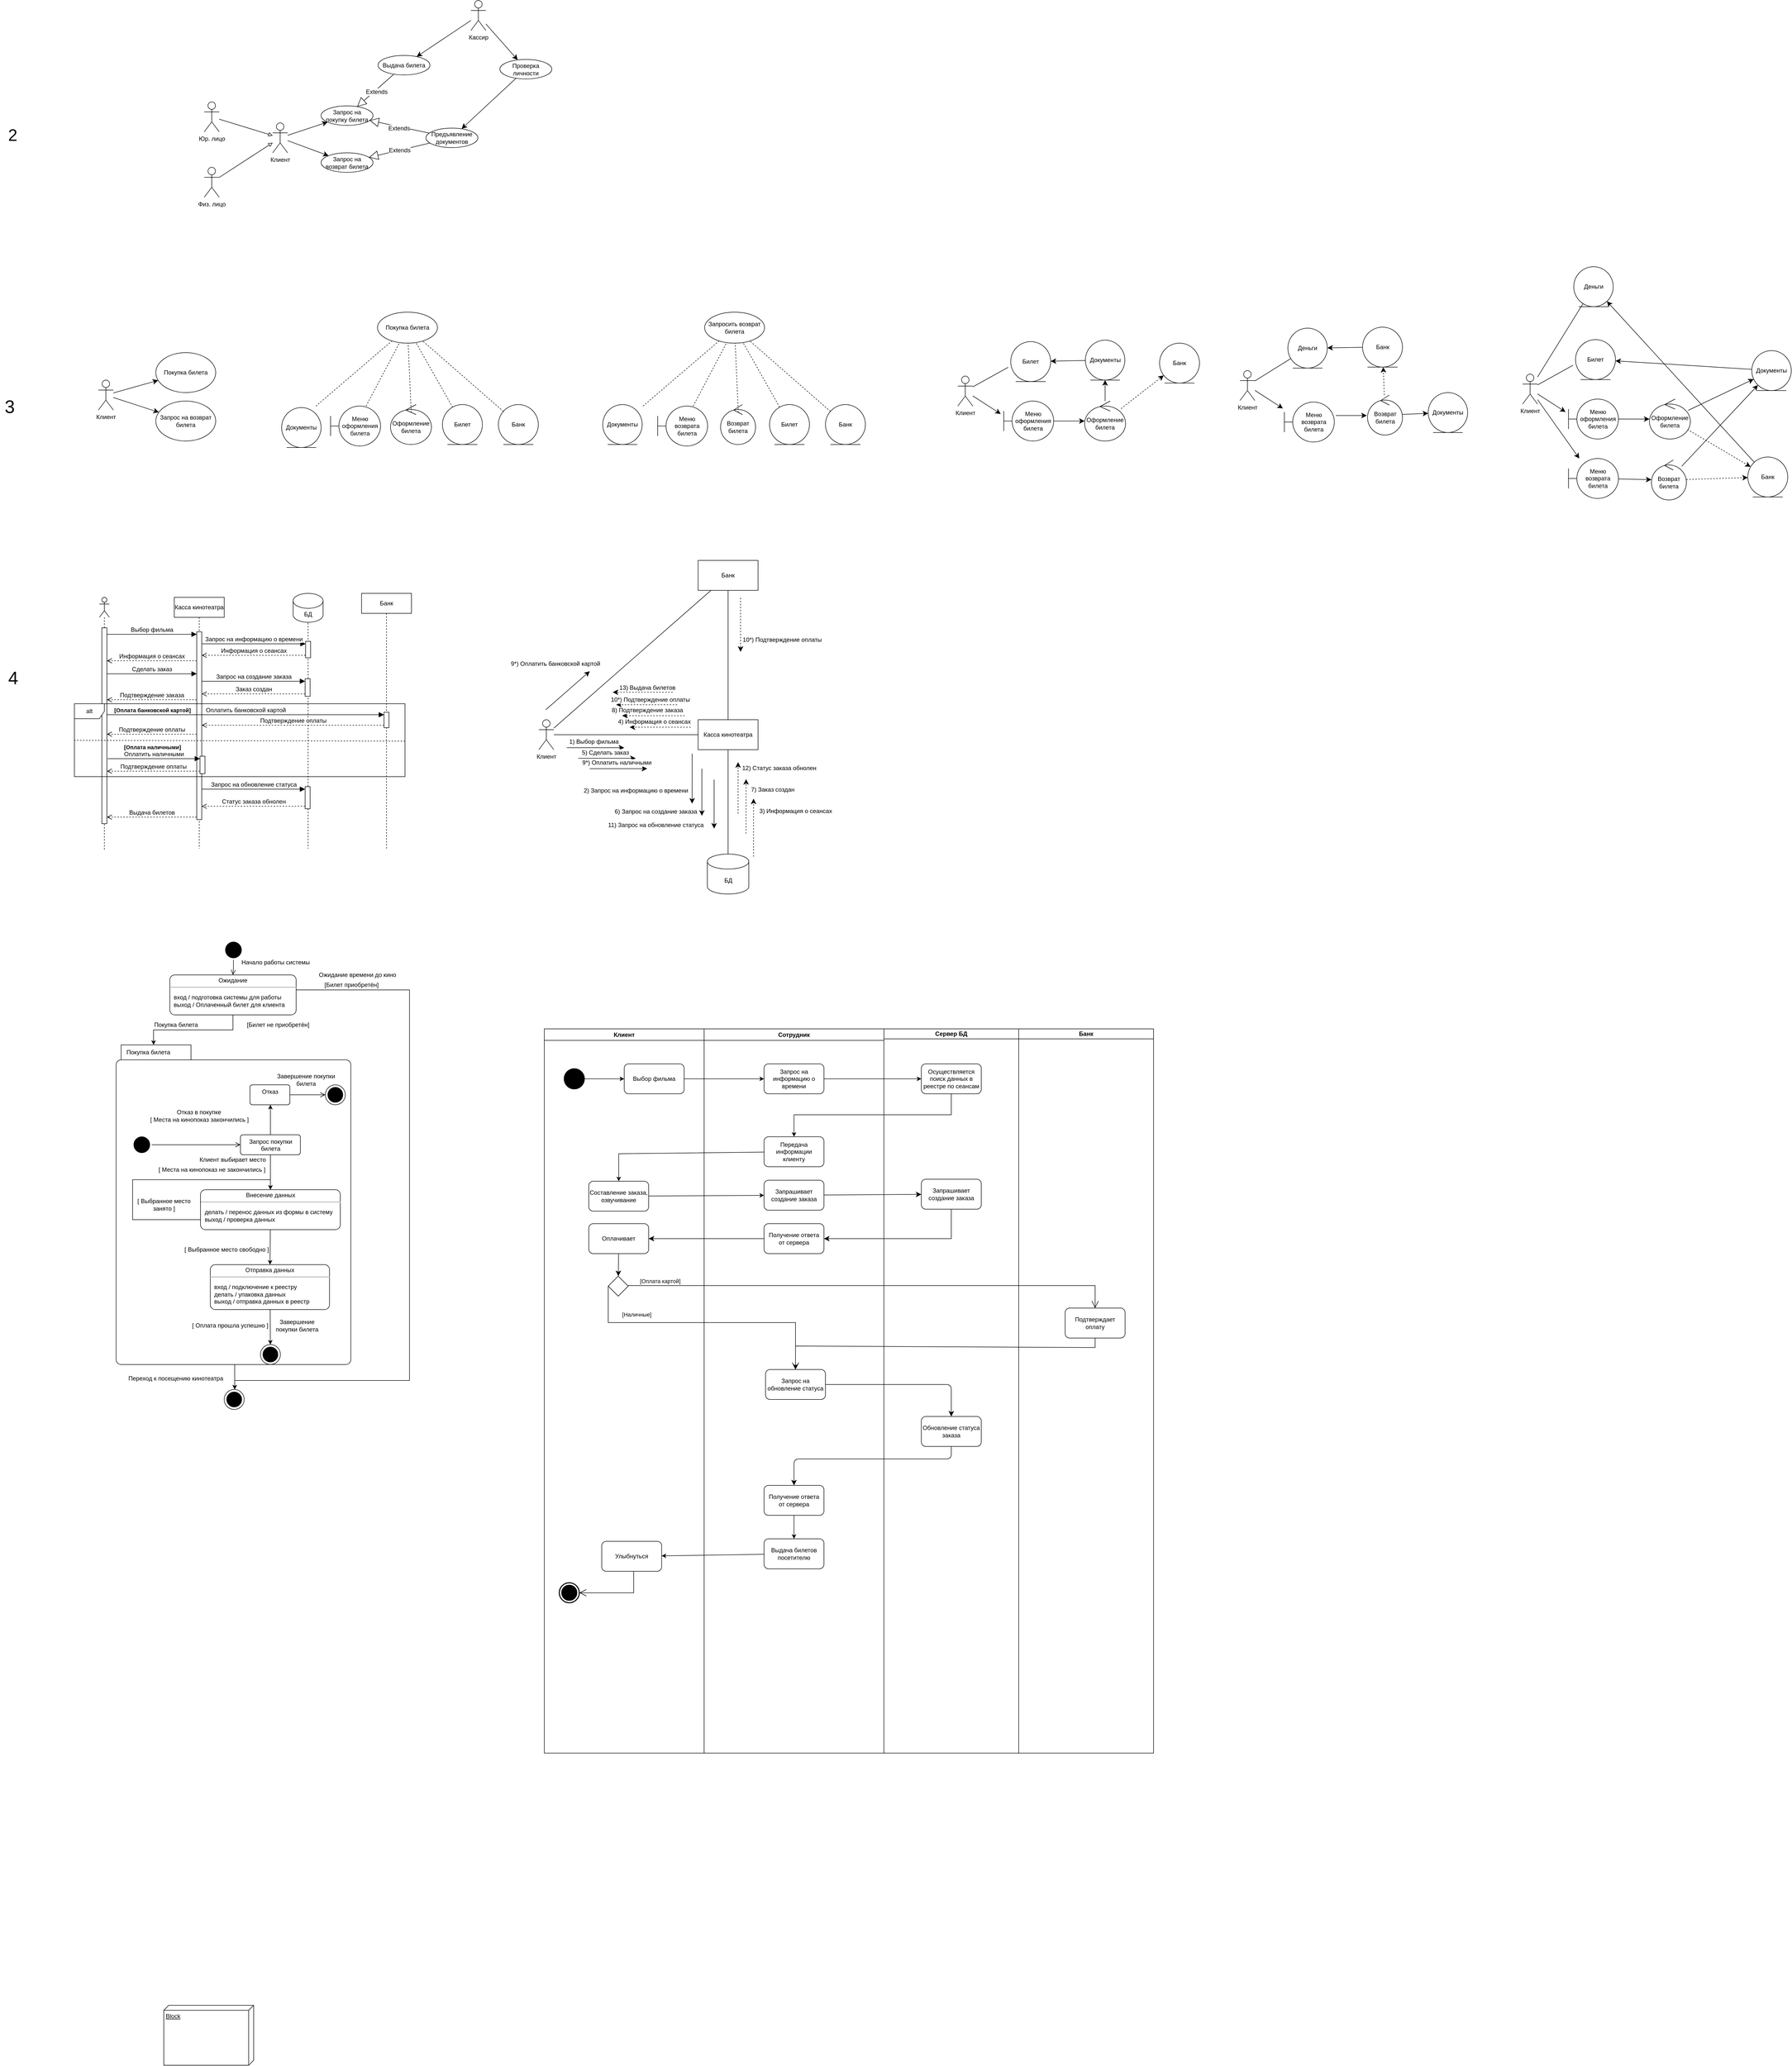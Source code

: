 <mxfile version="24.4.4" type="device">
  <diagram name="Страница — 1" id="Ui1CHYSXL8Kz3vTAyNxQ">
    <mxGraphModel dx="2728" dy="1820" grid="0" gridSize="10" guides="1" tooltips="1" connect="1" arrows="1" fold="1" page="0" pageScale="1" pageWidth="827" pageHeight="1169" math="0" shadow="0">
      <root>
        <mxCell id="0" />
        <mxCell id="1" parent="0" />
        <mxCell id="Dxfs0D7oo7YcCXGMKElA-33" style="edgeStyle=none;curved=1;rounded=0;orthogonalLoop=1;jettySize=auto;html=1;fontSize=12;startSize=8;endSize=8;" edge="1" parent="1" source="Dxfs0D7oo7YcCXGMKElA-23" target="Dxfs0D7oo7YcCXGMKElA-25">
          <mxGeometry relative="1" as="geometry" />
        </mxCell>
        <mxCell id="Dxfs0D7oo7YcCXGMKElA-34" style="edgeStyle=none;curved=1;rounded=0;orthogonalLoop=1;jettySize=auto;html=1;fontSize=12;startSize=8;endSize=8;" edge="1" parent="1" source="Dxfs0D7oo7YcCXGMKElA-23" target="Dxfs0D7oo7YcCXGMKElA-27">
          <mxGeometry relative="1" as="geometry" />
        </mxCell>
        <mxCell id="Dxfs0D7oo7YcCXGMKElA-23" value="Клиент" style="shape=umlActor;verticalLabelPosition=bottom;verticalAlign=top;html=1;" vertex="1" parent="1">
          <mxGeometry x="47" y="408" width="30" height="60" as="geometry" />
        </mxCell>
        <mxCell id="Dxfs0D7oo7YcCXGMKElA-25" value="Покупка билета" style="ellipse;whiteSpace=wrap;html=1;" vertex="1" parent="1">
          <mxGeometry x="162" y="353" width="120" height="80" as="geometry" />
        </mxCell>
        <mxCell id="Dxfs0D7oo7YcCXGMKElA-27" value="Запрос на возврат билета" style="ellipse;whiteSpace=wrap;html=1;" vertex="1" parent="1">
          <mxGeometry x="162" y="450" width="120" height="80" as="geometry" />
        </mxCell>
        <mxCell id="Dxfs0D7oo7YcCXGMKElA-36" value="Запросить возврат билета" style="ellipse;whiteSpace=wrap;html=1;" vertex="1" parent="1">
          <mxGeometry x="1261" y="272" width="120" height="62" as="geometry" />
        </mxCell>
        <mxCell id="Dxfs0D7oo7YcCXGMKElA-37" value="Билет" style="ellipse;shape=umlEntity;whiteSpace=wrap;html=1;" vertex="1" parent="1">
          <mxGeometry x="1391" y="457" width="80" height="80" as="geometry" />
        </mxCell>
        <mxCell id="Dxfs0D7oo7YcCXGMKElA-38" value="Банк" style="ellipse;shape=umlEntity;whiteSpace=wrap;html=1;" vertex="1" parent="1">
          <mxGeometry x="1503" y="457" width="80" height="80" as="geometry" />
        </mxCell>
        <mxCell id="Dxfs0D7oo7YcCXGMKElA-39" value="Возврат&lt;div&gt;билета&lt;/div&gt;" style="ellipse;shape=umlControl;whiteSpace=wrap;html=1;" vertex="1" parent="1">
          <mxGeometry x="1293" y="457" width="70" height="80" as="geometry" />
        </mxCell>
        <mxCell id="Dxfs0D7oo7YcCXGMKElA-40" value="Меню возврата билета" style="shape=umlBoundary;whiteSpace=wrap;html=1;" vertex="1" parent="1">
          <mxGeometry x="1167" y="460" width="100" height="80" as="geometry" />
        </mxCell>
        <mxCell id="Dxfs0D7oo7YcCXGMKElA-44" value="" style="endArrow=none;dashed=1;html=1;rounded=0;fontSize=12;startSize=8;endSize=8;curved=1;" edge="1" parent="1" target="Dxfs0D7oo7YcCXGMKElA-36">
          <mxGeometry width="50" height="50" relative="1" as="geometry">
            <mxPoint x="1137.688" y="460" as="sourcePoint" />
            <mxPoint x="1216" y="306" as="targetPoint" />
          </mxGeometry>
        </mxCell>
        <mxCell id="Dxfs0D7oo7YcCXGMKElA-45" value="" style="endArrow=none;dashed=1;html=1;rounded=0;fontSize=12;startSize=8;endSize=8;curved=1;exitX=0.506;exitY=0.199;exitDx=0;exitDy=0;exitPerimeter=0;" edge="1" parent="1" source="Dxfs0D7oo7YcCXGMKElA-39" target="Dxfs0D7oo7YcCXGMKElA-36">
          <mxGeometry width="50" height="50" relative="1" as="geometry">
            <mxPoint x="1170.31" y="461.47" as="sourcePoint" />
            <mxPoint x="1322.31" y="331.47" as="targetPoint" />
          </mxGeometry>
        </mxCell>
        <mxCell id="Dxfs0D7oo7YcCXGMKElA-46" value="" style="endArrow=none;dashed=1;html=1;rounded=0;fontSize=12;startSize=8;endSize=8;curved=1;" edge="1" parent="1" source="Dxfs0D7oo7YcCXGMKElA-37" target="Dxfs0D7oo7YcCXGMKElA-36">
          <mxGeometry width="50" height="50" relative="1" as="geometry">
            <mxPoint x="1190" y="464" as="sourcePoint" />
            <mxPoint x="1342" y="334" as="targetPoint" />
          </mxGeometry>
        </mxCell>
        <mxCell id="Dxfs0D7oo7YcCXGMKElA-47" value="" style="endArrow=none;dashed=1;html=1;rounded=0;fontSize=12;startSize=8;endSize=8;curved=1;" edge="1" parent="1" source="Dxfs0D7oo7YcCXGMKElA-38" target="Dxfs0D7oo7YcCXGMKElA-36">
          <mxGeometry width="50" height="50" relative="1" as="geometry">
            <mxPoint x="1207" y="464" as="sourcePoint" />
            <mxPoint x="1359" y="334" as="targetPoint" />
          </mxGeometry>
        </mxCell>
        <mxCell id="Dxfs0D7oo7YcCXGMKElA-49" value="" style="endArrow=none;dashed=1;html=1;rounded=0;fontSize=12;startSize=8;endSize=8;curved=1;" edge="1" parent="1" source="Dxfs0D7oo7YcCXGMKElA-40" target="Dxfs0D7oo7YcCXGMKElA-36">
          <mxGeometry width="50" height="50" relative="1" as="geometry">
            <mxPoint x="1245" y="466" as="sourcePoint" />
            <mxPoint x="1397" y="336" as="targetPoint" />
          </mxGeometry>
        </mxCell>
        <mxCell id="Dxfs0D7oo7YcCXGMKElA-54" style="edgeStyle=none;curved=1;rounded=0;orthogonalLoop=1;jettySize=auto;html=1;fontSize=12;endArrow=block;endFill=0;" edge="1" parent="1" source="Dxfs0D7oo7YcCXGMKElA-50" target="Dxfs0D7oo7YcCXGMKElA-52">
          <mxGeometry relative="1" as="geometry" />
        </mxCell>
        <mxCell id="Dxfs0D7oo7YcCXGMKElA-50" value="Юр. лицо" style="shape=umlActor;verticalLabelPosition=bottom;verticalAlign=top;html=1;" vertex="1" parent="1">
          <mxGeometry x="259" y="-149" width="30" height="60" as="geometry" />
        </mxCell>
        <mxCell id="Dxfs0D7oo7YcCXGMKElA-55" style="edgeStyle=none;curved=1;rounded=0;orthogonalLoop=1;jettySize=auto;html=1;fontSize=12;endArrow=block;endFill=0;" edge="1" parent="1" source="Dxfs0D7oo7YcCXGMKElA-51" target="Dxfs0D7oo7YcCXGMKElA-52">
          <mxGeometry relative="1" as="geometry" />
        </mxCell>
        <mxCell id="Dxfs0D7oo7YcCXGMKElA-51" value="Физ. лицо" style="shape=umlActor;verticalLabelPosition=bottom;verticalAlign=top;html=1;" vertex="1" parent="1">
          <mxGeometry x="259" y="-18" width="30" height="60" as="geometry" />
        </mxCell>
        <mxCell id="Dxfs0D7oo7YcCXGMKElA-61" style="edgeStyle=none;curved=1;rounded=0;orthogonalLoop=1;jettySize=auto;html=1;fontSize=12;startSize=8;endSize=8;" edge="1" parent="1" source="Dxfs0D7oo7YcCXGMKElA-52" target="Dxfs0D7oo7YcCXGMKElA-58">
          <mxGeometry relative="1" as="geometry" />
        </mxCell>
        <mxCell id="Dxfs0D7oo7YcCXGMKElA-62" style="edgeStyle=none;curved=1;rounded=0;orthogonalLoop=1;jettySize=auto;html=1;fontSize=12;startSize=8;endSize=8;" edge="1" parent="1" source="Dxfs0D7oo7YcCXGMKElA-52" target="Dxfs0D7oo7YcCXGMKElA-60">
          <mxGeometry relative="1" as="geometry" />
        </mxCell>
        <mxCell id="Dxfs0D7oo7YcCXGMKElA-52" value="Клиент" style="shape=umlActor;verticalLabelPosition=bottom;verticalAlign=top;html=1;" vertex="1" parent="1">
          <mxGeometry x="396" y="-107" width="30" height="60" as="geometry" />
        </mxCell>
        <mxCell id="Dxfs0D7oo7YcCXGMKElA-58" value="Запрос на покупку билета" style="ellipse;whiteSpace=wrap;html=1;" vertex="1" parent="1">
          <mxGeometry x="493" y="-141" width="104" height="39" as="geometry" />
        </mxCell>
        <mxCell id="Dxfs0D7oo7YcCXGMKElA-60" value="Запрос на возврат билета" style="ellipse;whiteSpace=wrap;html=1;" vertex="1" parent="1">
          <mxGeometry x="493" y="-47" width="104" height="39" as="geometry" />
        </mxCell>
        <mxCell id="Dxfs0D7oo7YcCXGMKElA-63" value="Предъявление документов" style="ellipse;whiteSpace=wrap;html=1;" vertex="1" parent="1">
          <mxGeometry x="703" y="-96.5" width="104" height="39" as="geometry" />
        </mxCell>
        <mxCell id="Dxfs0D7oo7YcCXGMKElA-64" value="Extends" style="endArrow=block;endSize=16;endFill=0;html=1;rounded=0;fontSize=12;curved=1;" edge="1" parent="1" source="Dxfs0D7oo7YcCXGMKElA-63" target="Dxfs0D7oo7YcCXGMKElA-58">
          <mxGeometry x="0.005" y="3" width="160" relative="1" as="geometry">
            <mxPoint x="687" y="-188" as="sourcePoint" />
            <mxPoint x="847" y="-188" as="targetPoint" />
            <mxPoint as="offset" />
          </mxGeometry>
        </mxCell>
        <mxCell id="Dxfs0D7oo7YcCXGMKElA-65" value="Extends" style="endArrow=block;endSize=16;endFill=0;html=1;rounded=0;fontSize=12;curved=1;" edge="1" parent="1" source="Dxfs0D7oo7YcCXGMKElA-63" target="Dxfs0D7oo7YcCXGMKElA-60">
          <mxGeometry width="160" relative="1" as="geometry">
            <mxPoint x="709" y="-51.1" as="sourcePoint" />
            <mxPoint x="590" y="-76.1" as="targetPoint" />
          </mxGeometry>
        </mxCell>
        <mxCell id="Dxfs0D7oo7YcCXGMKElA-67" style="edgeStyle=none;curved=1;rounded=0;orthogonalLoop=1;jettySize=auto;html=1;fontSize=12;startSize=8;endSize=8;" edge="1" parent="1" source="Dxfs0D7oo7YcCXGMKElA-66" target="Dxfs0D7oo7YcCXGMKElA-63">
          <mxGeometry relative="1" as="geometry" />
        </mxCell>
        <mxCell id="Dxfs0D7oo7YcCXGMKElA-66" value="Проверка личности" style="ellipse;whiteSpace=wrap;html=1;" vertex="1" parent="1">
          <mxGeometry x="851" y="-234" width="104" height="39" as="geometry" />
        </mxCell>
        <mxCell id="Dxfs0D7oo7YcCXGMKElA-71" style="edgeStyle=none;curved=1;rounded=0;orthogonalLoop=1;jettySize=auto;html=1;fontSize=12;startSize=8;endSize=8;" edge="1" parent="1" source="Dxfs0D7oo7YcCXGMKElA-68" target="Dxfs0D7oo7YcCXGMKElA-70">
          <mxGeometry relative="1" as="geometry" />
        </mxCell>
        <mxCell id="Dxfs0D7oo7YcCXGMKElA-72" style="edgeStyle=none;curved=1;rounded=0;orthogonalLoop=1;jettySize=auto;html=1;fontSize=12;startSize=8;endSize=8;" edge="1" parent="1" source="Dxfs0D7oo7YcCXGMKElA-68" target="Dxfs0D7oo7YcCXGMKElA-66">
          <mxGeometry relative="1" as="geometry" />
        </mxCell>
        <mxCell id="Dxfs0D7oo7YcCXGMKElA-68" value="Кассир" style="shape=umlActor;verticalLabelPosition=bottom;verticalAlign=top;html=1;" vertex="1" parent="1">
          <mxGeometry x="793" y="-352" width="30" height="60" as="geometry" />
        </mxCell>
        <mxCell id="Dxfs0D7oo7YcCXGMKElA-69" value="Extends" style="endArrow=block;endSize=16;endFill=0;html=1;rounded=0;fontSize=12;curved=1;" edge="1" parent="1" source="Dxfs0D7oo7YcCXGMKElA-70" target="Dxfs0D7oo7YcCXGMKElA-58">
          <mxGeometry x="0.005" y="3" width="160" relative="1" as="geometry">
            <mxPoint x="695.68" y="-283.06" as="sourcePoint" />
            <mxPoint x="575.68" y="-308.06" as="targetPoint" />
            <mxPoint as="offset" />
          </mxGeometry>
        </mxCell>
        <mxCell id="Dxfs0D7oo7YcCXGMKElA-70" value="Выдача билета" style="ellipse;whiteSpace=wrap;html=1;" vertex="1" parent="1">
          <mxGeometry x="607" y="-242" width="104" height="39" as="geometry" />
        </mxCell>
        <mxCell id="Dxfs0D7oo7YcCXGMKElA-73" value="Покупка билета" style="ellipse;whiteSpace=wrap;html=1;" vertex="1" parent="1">
          <mxGeometry x="606" y="272" width="120" height="62" as="geometry" />
        </mxCell>
        <mxCell id="Dxfs0D7oo7YcCXGMKElA-74" value="Билет" style="ellipse;shape=umlEntity;whiteSpace=wrap;html=1;" vertex="1" parent="1">
          <mxGeometry x="736" y="457" width="80" height="80" as="geometry" />
        </mxCell>
        <mxCell id="Dxfs0D7oo7YcCXGMKElA-75" value="Банк" style="ellipse;shape=umlEntity;whiteSpace=wrap;html=1;" vertex="1" parent="1">
          <mxGeometry x="848" y="457" width="80" height="80" as="geometry" />
        </mxCell>
        <mxCell id="Dxfs0D7oo7YcCXGMKElA-76" value="Оформление билета" style="ellipse;shape=umlControl;whiteSpace=wrap;html=1;" vertex="1" parent="1">
          <mxGeometry x="632" y="457" width="82" height="80" as="geometry" />
        </mxCell>
        <mxCell id="Dxfs0D7oo7YcCXGMKElA-77" value="Меню оформления билета" style="shape=umlBoundary;whiteSpace=wrap;html=1;" vertex="1" parent="1">
          <mxGeometry x="512" y="460" width="100" height="80" as="geometry" />
        </mxCell>
        <mxCell id="Dxfs0D7oo7YcCXGMKElA-79" value="" style="endArrow=none;dashed=1;html=1;rounded=0;fontSize=12;startSize=8;endSize=8;curved=1;" edge="1" parent="1" target="Dxfs0D7oo7YcCXGMKElA-73">
          <mxGeometry width="50" height="50" relative="1" as="geometry">
            <mxPoint x="482.688" y="460" as="sourcePoint" />
            <mxPoint x="561" y="306" as="targetPoint" />
          </mxGeometry>
        </mxCell>
        <mxCell id="Dxfs0D7oo7YcCXGMKElA-80" value="" style="endArrow=none;dashed=1;html=1;rounded=0;fontSize=12;startSize=8;endSize=8;curved=1;exitX=0.506;exitY=0.199;exitDx=0;exitDy=0;exitPerimeter=0;" edge="1" parent="1" source="Dxfs0D7oo7YcCXGMKElA-76" target="Dxfs0D7oo7YcCXGMKElA-73">
          <mxGeometry width="50" height="50" relative="1" as="geometry">
            <mxPoint x="515.31" y="461.47" as="sourcePoint" />
            <mxPoint x="667.31" y="331.47" as="targetPoint" />
          </mxGeometry>
        </mxCell>
        <mxCell id="Dxfs0D7oo7YcCXGMKElA-81" value="" style="endArrow=none;dashed=1;html=1;rounded=0;fontSize=12;startSize=8;endSize=8;curved=1;" edge="1" parent="1" source="Dxfs0D7oo7YcCXGMKElA-74" target="Dxfs0D7oo7YcCXGMKElA-73">
          <mxGeometry width="50" height="50" relative="1" as="geometry">
            <mxPoint x="535" y="464" as="sourcePoint" />
            <mxPoint x="687" y="334" as="targetPoint" />
          </mxGeometry>
        </mxCell>
        <mxCell id="Dxfs0D7oo7YcCXGMKElA-82" value="" style="endArrow=none;dashed=1;html=1;rounded=0;fontSize=12;startSize=8;endSize=8;curved=1;" edge="1" parent="1" source="Dxfs0D7oo7YcCXGMKElA-75" target="Dxfs0D7oo7YcCXGMKElA-73">
          <mxGeometry width="50" height="50" relative="1" as="geometry">
            <mxPoint x="552" y="464" as="sourcePoint" />
            <mxPoint x="704" y="334" as="targetPoint" />
          </mxGeometry>
        </mxCell>
        <mxCell id="Dxfs0D7oo7YcCXGMKElA-83" value="" style="endArrow=none;dashed=1;html=1;rounded=0;fontSize=12;startSize=8;endSize=8;curved=1;" edge="1" parent="1" source="Dxfs0D7oo7YcCXGMKElA-77" target="Dxfs0D7oo7YcCXGMKElA-73">
          <mxGeometry width="50" height="50" relative="1" as="geometry">
            <mxPoint x="590" y="466" as="sourcePoint" />
            <mxPoint x="742" y="336" as="targetPoint" />
          </mxGeometry>
        </mxCell>
        <mxCell id="Dxfs0D7oo7YcCXGMKElA-84" value="&lt;font style=&quot;font-size: 33px;&quot;&gt;2&lt;/font&gt;" style="text;html=1;align=center;verticalAlign=middle;resizable=0;points=[];autosize=1;strokeColor=none;fillColor=none;fontSize=16;" vertex="1" parent="1">
          <mxGeometry x="-143" y="-109.5" width="36" height="52" as="geometry" />
        </mxCell>
        <mxCell id="Dxfs0D7oo7YcCXGMKElA-85" value="&lt;font style=&quot;font-size: 36px;&quot;&gt;3&lt;/font&gt;" style="text;html=1;align=center;verticalAlign=middle;resizable=0;points=[];autosize=1;strokeColor=none;fillColor=none;fontSize=16;" vertex="1" parent="1">
          <mxGeometry x="-150" y="433" width="38" height="55" as="geometry" />
        </mxCell>
        <mxCell id="Dxfs0D7oo7YcCXGMKElA-90" style="edgeStyle=none;curved=1;rounded=0;orthogonalLoop=1;jettySize=auto;html=1;fontSize=12;startSize=8;endSize=8;" edge="1" parent="1" source="Dxfs0D7oo7YcCXGMKElA-86">
          <mxGeometry relative="1" as="geometry">
            <mxPoint x="1854" y="475.769" as="targetPoint" />
          </mxGeometry>
        </mxCell>
        <mxCell id="Dxfs0D7oo7YcCXGMKElA-86" value="Клиент" style="shape=umlActor;verticalLabelPosition=bottom;verticalAlign=top;html=1;" vertex="1" parent="1">
          <mxGeometry x="1768" y="400" width="30" height="60" as="geometry" />
        </mxCell>
        <mxCell id="Dxfs0D7oo7YcCXGMKElA-87" value="" style="endArrow=none;html=1;rounded=0;fontSize=12;startSize=8;endSize=8;curved=1;" edge="1" parent="1" source="Dxfs0D7oo7YcCXGMKElA-86">
          <mxGeometry width="50" height="50" relative="1" as="geometry">
            <mxPoint x="1855" y="431" as="sourcePoint" />
            <mxPoint x="1868.969" y="382.309" as="targetPoint" />
          </mxGeometry>
        </mxCell>
        <mxCell id="Dxfs0D7oo7YcCXGMKElA-92" value="Билет" style="ellipse;shape=umlEntity;whiteSpace=wrap;html=1;" vertex="1" parent="1">
          <mxGeometry x="1874" y="331" width="80" height="80" as="geometry" />
        </mxCell>
        <mxCell id="Dxfs0D7oo7YcCXGMKElA-93" value="Банк" style="ellipse;shape=umlEntity;whiteSpace=wrap;html=1;" vertex="1" parent="1">
          <mxGeometry x="2172" y="334" width="80" height="80" as="geometry" />
        </mxCell>
        <mxCell id="Dxfs0D7oo7YcCXGMKElA-101" style="edgeStyle=none;curved=1;rounded=0;orthogonalLoop=1;jettySize=auto;html=1;fontSize=12;startSize=8;endSize=8;" edge="1" parent="1" source="Dxfs0D7oo7YcCXGMKElA-94" target="Dxfs0D7oo7YcCXGMKElA-98">
          <mxGeometry relative="1" as="geometry" />
        </mxCell>
        <mxCell id="Dxfs0D7oo7YcCXGMKElA-103" style="edgeStyle=none;curved=1;rounded=0;orthogonalLoop=1;jettySize=auto;html=1;fontSize=12;startSize=8;endSize=8;dashed=1;" edge="1" parent="1" source="Dxfs0D7oo7YcCXGMKElA-94" target="Dxfs0D7oo7YcCXGMKElA-93">
          <mxGeometry relative="1" as="geometry" />
        </mxCell>
        <mxCell id="Dxfs0D7oo7YcCXGMKElA-94" value="Оформление билета" style="ellipse;shape=umlControl;whiteSpace=wrap;html=1;" vertex="1" parent="1">
          <mxGeometry x="2022" y="450" width="82" height="80" as="geometry" />
        </mxCell>
        <mxCell id="Dxfs0D7oo7YcCXGMKElA-97" style="edgeStyle=none;curved=1;rounded=0;orthogonalLoop=1;jettySize=auto;html=1;fontSize=12;startSize=8;endSize=8;" edge="1" parent="1" source="Dxfs0D7oo7YcCXGMKElA-95" target="Dxfs0D7oo7YcCXGMKElA-94">
          <mxGeometry relative="1" as="geometry" />
        </mxCell>
        <mxCell id="Dxfs0D7oo7YcCXGMKElA-95" value="Меню оформления билета" style="shape=umlBoundary;whiteSpace=wrap;html=1;" vertex="1" parent="1">
          <mxGeometry x="1860" y="450" width="100" height="80" as="geometry" />
        </mxCell>
        <mxCell id="Dxfs0D7oo7YcCXGMKElA-102" style="edgeStyle=none;curved=1;rounded=0;orthogonalLoop=1;jettySize=auto;html=1;fontSize=12;startSize=8;endSize=8;" edge="1" parent="1" source="Dxfs0D7oo7YcCXGMKElA-98" target="Dxfs0D7oo7YcCXGMKElA-92">
          <mxGeometry relative="1" as="geometry" />
        </mxCell>
        <mxCell id="Dxfs0D7oo7YcCXGMKElA-98" value="Документы" style="ellipse;shape=umlEntity;whiteSpace=wrap;html=1;" vertex="1" parent="1">
          <mxGeometry x="2023.5" y="328" width="79" height="80" as="geometry" />
        </mxCell>
        <mxCell id="Dxfs0D7oo7YcCXGMKElA-99" value="Документы" style="ellipse;shape=umlEntity;whiteSpace=wrap;html=1;" vertex="1" parent="1">
          <mxGeometry x="1057" y="457" width="79" height="80" as="geometry" />
        </mxCell>
        <mxCell id="Dxfs0D7oo7YcCXGMKElA-100" value="Документы" style="ellipse;shape=umlEntity;whiteSpace=wrap;html=1;" vertex="1" parent="1">
          <mxGeometry x="414" y="463" width="79" height="80" as="geometry" />
        </mxCell>
        <mxCell id="Dxfs0D7oo7YcCXGMKElA-104" style="edgeStyle=none;curved=1;rounded=0;orthogonalLoop=1;jettySize=auto;html=1;fontSize=12;startSize=8;endSize=8;" edge="1" parent="1" source="Dxfs0D7oo7YcCXGMKElA-105">
          <mxGeometry relative="1" as="geometry">
            <mxPoint x="2419" y="464.769" as="targetPoint" />
          </mxGeometry>
        </mxCell>
        <mxCell id="Dxfs0D7oo7YcCXGMKElA-105" value="Клиент" style="shape=umlActor;verticalLabelPosition=bottom;verticalAlign=top;html=1;" vertex="1" parent="1">
          <mxGeometry x="2333" y="389" width="30" height="60" as="geometry" />
        </mxCell>
        <mxCell id="Dxfs0D7oo7YcCXGMKElA-122" style="edgeStyle=none;curved=1;rounded=0;orthogonalLoop=1;jettySize=auto;html=1;fontSize=12;startSize=8;endSize=8;" edge="1" parent="1" source="Dxfs0D7oo7YcCXGMKElA-108" target="Dxfs0D7oo7YcCXGMKElA-121">
          <mxGeometry relative="1" as="geometry" />
        </mxCell>
        <mxCell id="Dxfs0D7oo7YcCXGMKElA-108" value="Банк" style="ellipse;shape=umlEntity;whiteSpace=wrap;html=1;" vertex="1" parent="1">
          <mxGeometry x="2578.5" y="302" width="80" height="80" as="geometry" />
        </mxCell>
        <mxCell id="Dxfs0D7oo7YcCXGMKElA-109" style="edgeStyle=none;curved=1;rounded=0;orthogonalLoop=1;jettySize=auto;html=1;fontSize=12;startSize=8;endSize=8;" edge="1" parent="1" source="Dxfs0D7oo7YcCXGMKElA-118" target="Dxfs0D7oo7YcCXGMKElA-115">
          <mxGeometry relative="1" as="geometry">
            <mxPoint x="2628" y="439" as="sourcePoint" />
          </mxGeometry>
        </mxCell>
        <mxCell id="Dxfs0D7oo7YcCXGMKElA-110" style="edgeStyle=none;curved=1;rounded=0;orthogonalLoop=1;jettySize=auto;html=1;fontSize=12;startSize=8;endSize=8;dashed=1;" edge="1" parent="1" source="Dxfs0D7oo7YcCXGMKElA-118" target="Dxfs0D7oo7YcCXGMKElA-108">
          <mxGeometry relative="1" as="geometry">
            <mxPoint x="2660.161" y="454.19" as="sourcePoint" />
          </mxGeometry>
        </mxCell>
        <mxCell id="Dxfs0D7oo7YcCXGMKElA-112" style="edgeStyle=none;curved=1;rounded=0;orthogonalLoop=1;jettySize=auto;html=1;fontSize=12;startSize=8;endSize=8;" edge="1" parent="1">
          <mxGeometry relative="1" as="geometry">
            <mxPoint x="2525.0" y="479" as="sourcePoint" />
            <mxPoint x="2587.0" y="479" as="targetPoint" />
          </mxGeometry>
        </mxCell>
        <mxCell id="Dxfs0D7oo7YcCXGMKElA-115" value="Документы" style="ellipse;shape=umlEntity;whiteSpace=wrap;html=1;" vertex="1" parent="1">
          <mxGeometry x="2710" y="433" width="79" height="80" as="geometry" />
        </mxCell>
        <mxCell id="Dxfs0D7oo7YcCXGMKElA-118" value="Возврат&lt;div&gt;билета&lt;/div&gt;" style="ellipse;shape=umlControl;whiteSpace=wrap;html=1;" vertex="1" parent="1">
          <mxGeometry x="2588.5" y="438" width="70" height="80" as="geometry" />
        </mxCell>
        <mxCell id="Dxfs0D7oo7YcCXGMKElA-119" value="Меню возврата билета" style="shape=umlBoundary;whiteSpace=wrap;html=1;" vertex="1" parent="1">
          <mxGeometry x="2422" y="452" width="100" height="80" as="geometry" />
        </mxCell>
        <mxCell id="Dxfs0D7oo7YcCXGMKElA-123" style="edgeStyle=none;curved=1;rounded=0;orthogonalLoop=1;jettySize=auto;html=1;fontSize=12;startSize=8;endSize=8;endArrow=none;endFill=0;" edge="1" parent="1" source="Dxfs0D7oo7YcCXGMKElA-121" target="Dxfs0D7oo7YcCXGMKElA-105">
          <mxGeometry relative="1" as="geometry" />
        </mxCell>
        <mxCell id="Dxfs0D7oo7YcCXGMKElA-121" value="Деньги" style="ellipse;shape=umlEntity;whiteSpace=wrap;html=1;" vertex="1" parent="1">
          <mxGeometry x="2429" y="304" width="79" height="80" as="geometry" />
        </mxCell>
        <mxCell id="Dxfs0D7oo7YcCXGMKElA-124" style="edgeStyle=none;curved=1;rounded=0;orthogonalLoop=1;jettySize=auto;html=1;fontSize=12;startSize=8;endSize=8;" edge="1" parent="1" source="Dxfs0D7oo7YcCXGMKElA-125">
          <mxGeometry relative="1" as="geometry">
            <mxPoint x="2985" y="471.769" as="targetPoint" />
          </mxGeometry>
        </mxCell>
        <mxCell id="Dxfs0D7oo7YcCXGMKElA-150" style="edgeStyle=none;curved=1;rounded=0;orthogonalLoop=1;jettySize=auto;html=1;fontSize=12;startSize=8;endSize=8;" edge="1" parent="1" source="Dxfs0D7oo7YcCXGMKElA-125" target="Dxfs0D7oo7YcCXGMKElA-145">
          <mxGeometry relative="1" as="geometry" />
        </mxCell>
        <mxCell id="Dxfs0D7oo7YcCXGMKElA-125" value="Клиент" style="shape=umlActor;verticalLabelPosition=bottom;verticalAlign=top;html=1;" vertex="1" parent="1">
          <mxGeometry x="2899" y="396" width="30" height="60" as="geometry" />
        </mxCell>
        <mxCell id="Dxfs0D7oo7YcCXGMKElA-126" value="" style="endArrow=none;html=1;rounded=0;fontSize=12;startSize=8;endSize=8;curved=1;" edge="1" parent="1" source="Dxfs0D7oo7YcCXGMKElA-125">
          <mxGeometry width="50" height="50" relative="1" as="geometry">
            <mxPoint x="2986" y="427" as="sourcePoint" />
            <mxPoint x="2999.969" y="378.309" as="targetPoint" />
          </mxGeometry>
        </mxCell>
        <mxCell id="Dxfs0D7oo7YcCXGMKElA-127" value="Билет" style="ellipse;shape=umlEntity;whiteSpace=wrap;html=1;" vertex="1" parent="1">
          <mxGeometry x="3005" y="327" width="80" height="80" as="geometry" />
        </mxCell>
        <mxCell id="Dxfs0D7oo7YcCXGMKElA-151" style="edgeStyle=none;curved=1;rounded=0;orthogonalLoop=1;jettySize=auto;html=1;fontSize=12;startSize=8;endSize=8;" edge="1" parent="1" source="Dxfs0D7oo7YcCXGMKElA-128" target="Dxfs0D7oo7YcCXGMKElA-147">
          <mxGeometry relative="1" as="geometry" />
        </mxCell>
        <mxCell id="Dxfs0D7oo7YcCXGMKElA-128" value="Банк" style="ellipse;shape=umlEntity;whiteSpace=wrap;html=1;" vertex="1" parent="1">
          <mxGeometry x="3350" y="562" width="80" height="80" as="geometry" />
        </mxCell>
        <mxCell id="Dxfs0D7oo7YcCXGMKElA-129" style="edgeStyle=none;curved=1;rounded=0;orthogonalLoop=1;jettySize=auto;html=1;fontSize=12;startSize=8;endSize=8;" edge="1" parent="1" source="Dxfs0D7oo7YcCXGMKElA-131" target="Dxfs0D7oo7YcCXGMKElA-135">
          <mxGeometry relative="1" as="geometry" />
        </mxCell>
        <mxCell id="Dxfs0D7oo7YcCXGMKElA-130" style="edgeStyle=none;curved=1;rounded=0;orthogonalLoop=1;jettySize=auto;html=1;fontSize=12;startSize=8;endSize=8;dashed=1;" edge="1" parent="1" source="Dxfs0D7oo7YcCXGMKElA-131" target="Dxfs0D7oo7YcCXGMKElA-128">
          <mxGeometry relative="1" as="geometry" />
        </mxCell>
        <mxCell id="Dxfs0D7oo7YcCXGMKElA-131" value="Оформление билета" style="ellipse;shape=umlControl;whiteSpace=wrap;html=1;" vertex="1" parent="1">
          <mxGeometry x="3153" y="446" width="82" height="80" as="geometry" />
        </mxCell>
        <mxCell id="Dxfs0D7oo7YcCXGMKElA-132" style="edgeStyle=none;curved=1;rounded=0;orthogonalLoop=1;jettySize=auto;html=1;fontSize=12;startSize=8;endSize=8;" edge="1" parent="1" source="Dxfs0D7oo7YcCXGMKElA-133" target="Dxfs0D7oo7YcCXGMKElA-131">
          <mxGeometry relative="1" as="geometry" />
        </mxCell>
        <mxCell id="Dxfs0D7oo7YcCXGMKElA-133" value="Меню оформления билета" style="shape=umlBoundary;whiteSpace=wrap;html=1;" vertex="1" parent="1">
          <mxGeometry x="2991" y="446" width="100" height="80" as="geometry" />
        </mxCell>
        <mxCell id="Dxfs0D7oo7YcCXGMKElA-134" style="edgeStyle=none;curved=1;rounded=0;orthogonalLoop=1;jettySize=auto;html=1;fontSize=12;startSize=8;endSize=8;" edge="1" parent="1" source="Dxfs0D7oo7YcCXGMKElA-135" target="Dxfs0D7oo7YcCXGMKElA-127">
          <mxGeometry relative="1" as="geometry" />
        </mxCell>
        <mxCell id="Dxfs0D7oo7YcCXGMKElA-135" value="Документы" style="ellipse;shape=umlEntity;whiteSpace=wrap;html=1;" vertex="1" parent="1">
          <mxGeometry x="3358" y="349" width="79" height="80" as="geometry" />
        </mxCell>
        <mxCell id="Dxfs0D7oo7YcCXGMKElA-140" style="edgeStyle=none;curved=1;rounded=0;orthogonalLoop=1;jettySize=auto;html=1;fontSize=12;startSize=8;endSize=8;" edge="1" parent="1" source="Dxfs0D7oo7YcCXGMKElA-144" target="Dxfs0D7oo7YcCXGMKElA-135">
          <mxGeometry relative="1" as="geometry">
            <mxPoint x="3759" y="435" as="sourcePoint" />
            <mxPoint x="3316.003" y="605.488" as="targetPoint" />
          </mxGeometry>
        </mxCell>
        <mxCell id="Dxfs0D7oo7YcCXGMKElA-144" value="Возврат&lt;div&gt;билета&lt;/div&gt;" style="ellipse;shape=umlControl;whiteSpace=wrap;html=1;" vertex="1" parent="1">
          <mxGeometry x="3157" y="568" width="70" height="80" as="geometry" />
        </mxCell>
        <mxCell id="Dxfs0D7oo7YcCXGMKElA-149" style="edgeStyle=none;curved=1;rounded=0;orthogonalLoop=1;jettySize=auto;html=1;fontSize=12;startSize=8;endSize=8;" edge="1" parent="1" source="Dxfs0D7oo7YcCXGMKElA-145" target="Dxfs0D7oo7YcCXGMKElA-144">
          <mxGeometry relative="1" as="geometry" />
        </mxCell>
        <mxCell id="Dxfs0D7oo7YcCXGMKElA-145" value="Меню возврата билета" style="shape=umlBoundary;whiteSpace=wrap;html=1;" vertex="1" parent="1">
          <mxGeometry x="2991" y="565" width="100" height="80" as="geometry" />
        </mxCell>
        <mxCell id="Dxfs0D7oo7YcCXGMKElA-147" value="Деньги" style="ellipse;shape=umlEntity;whiteSpace=wrap;html=1;" vertex="1" parent="1">
          <mxGeometry x="3001.5" y="181" width="79" height="80" as="geometry" />
        </mxCell>
        <mxCell id="Dxfs0D7oo7YcCXGMKElA-148" style="edgeStyle=none;curved=1;rounded=0;orthogonalLoop=1;jettySize=auto;html=1;fontSize=12;startSize=8;endSize=8;dashed=1;" edge="1" parent="1" source="Dxfs0D7oo7YcCXGMKElA-144" target="Dxfs0D7oo7YcCXGMKElA-128">
          <mxGeometry relative="1" as="geometry">
            <mxPoint x="3221.32" y="546.29" as="sourcePoint" />
            <mxPoint x="3335.32" y="610.29" as="targetPoint" />
          </mxGeometry>
        </mxCell>
        <mxCell id="Dxfs0D7oo7YcCXGMKElA-152" value="" style="endArrow=none;html=1;rounded=0;fontSize=12;startSize=8;endSize=8;curved=1;" edge="1" parent="1" source="Dxfs0D7oo7YcCXGMKElA-125" target="Dxfs0D7oo7YcCXGMKElA-147">
          <mxGeometry width="50" height="50" relative="1" as="geometry">
            <mxPoint x="2938" y="296.69" as="sourcePoint" />
            <mxPoint x="3008.969" y="256.999" as="targetPoint" />
          </mxGeometry>
        </mxCell>
        <mxCell id="Dxfs0D7oo7YcCXGMKElA-174" value="&lt;font style=&quot;font-size: 36px;&quot;&gt;4&lt;/font&gt;" style="text;html=1;align=center;verticalAlign=middle;resizable=0;points=[];autosize=1;strokeColor=none;fillColor=none;fontSize=16;" vertex="1" parent="1">
          <mxGeometry x="-143" y="976" width="38" height="55" as="geometry" />
        </mxCell>
        <mxCell id="Dxfs0D7oo7YcCXGMKElA-175" value="" style="shape=umlLifeline;perimeter=lifelinePerimeter;whiteSpace=wrap;html=1;container=1;dropTarget=0;collapsible=0;recursiveResize=0;outlineConnect=0;portConstraint=eastwest;newEdgeStyle={&quot;curved&quot;:0,&quot;rounded&quot;:0};participant=umlActor;" vertex="1" parent="1">
          <mxGeometry x="49" y="843" width="20" height="507" as="geometry" />
        </mxCell>
        <mxCell id="Dxfs0D7oo7YcCXGMKElA-190" value="" style="html=1;points=[[0,0,0,0,5],[0,1,0,0,-5],[1,0,0,0,5],[1,1,0,0,-5]];perimeter=orthogonalPerimeter;outlineConnect=0;targetShapes=umlLifeline;portConstraint=eastwest;newEdgeStyle={&quot;curved&quot;:0,&quot;rounded&quot;:0};" vertex="1" parent="Dxfs0D7oo7YcCXGMKElA-175">
          <mxGeometry x="5" y="61" width="10" height="392" as="geometry" />
        </mxCell>
        <mxCell id="Dxfs0D7oo7YcCXGMKElA-176" value="Касса кинотеатра" style="shape=umlLifeline;perimeter=lifelinePerimeter;whiteSpace=wrap;html=1;container=1;dropTarget=0;collapsible=0;recursiveResize=0;outlineConnect=0;portConstraint=eastwest;newEdgeStyle={&quot;curved&quot;:0,&quot;rounded&quot;:0};" vertex="1" parent="1">
          <mxGeometry x="199" y="843" width="100" height="503" as="geometry" />
        </mxCell>
        <mxCell id="Dxfs0D7oo7YcCXGMKElA-193" value="" style="html=1;points=[[0,0,0,0,5],[0,1,0,0,-5],[1,0,0,0,5],[1,1,0,0,-5]];perimeter=orthogonalPerimeter;outlineConnect=0;targetShapes=umlLifeline;portConstraint=eastwest;newEdgeStyle={&quot;curved&quot;:0,&quot;rounded&quot;:0};" vertex="1" parent="Dxfs0D7oo7YcCXGMKElA-176">
          <mxGeometry x="45" y="69" width="10" height="376" as="geometry" />
        </mxCell>
        <mxCell id="Dxfs0D7oo7YcCXGMKElA-213" value="" style="html=1;points=[[0,0,0,0,5],[0,1,0,0,-5],[1,0,0,0,5],[1,1,0,0,-5]];perimeter=orthogonalPerimeter;outlineConnect=0;targetShapes=umlLifeline;portConstraint=eastwest;newEdgeStyle={&quot;curved&quot;:0,&quot;rounded&quot;:0};" vertex="1" parent="Dxfs0D7oo7YcCXGMKElA-176">
          <mxGeometry x="51.5" y="318" width="10" height="35" as="geometry" />
        </mxCell>
        <mxCell id="Dxfs0D7oo7YcCXGMKElA-214" value="Оплатить наличными" style="html=1;verticalAlign=bottom;endArrow=block;curved=0;rounded=0;entryX=0;entryY=0;entryDx=0;entryDy=5;fontSize=12;startSize=8;endSize=8;" edge="1" target="Dxfs0D7oo7YcCXGMKElA-213" parent="Dxfs0D7oo7YcCXGMKElA-176">
          <mxGeometry relative="1" as="geometry">
            <mxPoint x="-133.5" y="323" as="sourcePoint" />
          </mxGeometry>
        </mxCell>
        <mxCell id="Dxfs0D7oo7YcCXGMKElA-192" value="Банк" style="shape=umlLifeline;perimeter=lifelinePerimeter;whiteSpace=wrap;html=1;container=1;dropTarget=0;collapsible=0;recursiveResize=0;outlineConnect=0;portConstraint=eastwest;newEdgeStyle={&quot;curved&quot;:0,&quot;rounded&quot;:0};" vertex="1" parent="1">
          <mxGeometry x="574" y="835" width="100" height="513" as="geometry" />
        </mxCell>
        <mxCell id="Dxfs0D7oo7YcCXGMKElA-210" value="" style="html=1;points=[[0,0,0,0,5],[0,1,0,0,-5],[1,0,0,0,5],[1,1,0,0,-5]];perimeter=orthogonalPerimeter;outlineConnect=0;targetShapes=umlLifeline;portConstraint=eastwest;newEdgeStyle={&quot;curved&quot;:0,&quot;rounded&quot;:0};" vertex="1" parent="Dxfs0D7oo7YcCXGMKElA-192">
          <mxGeometry x="45" y="238" width="10" height="31" as="geometry" />
        </mxCell>
        <mxCell id="Dxfs0D7oo7YcCXGMKElA-194" value="Выбор фильма" style="html=1;verticalAlign=bottom;endArrow=block;curved=0;rounded=0;entryX=0;entryY=0;entryDx=0;entryDy=5;fontSize=12;startSize=8;endSize=8;" edge="1" target="Dxfs0D7oo7YcCXGMKElA-193" parent="1" source="Dxfs0D7oo7YcCXGMKElA-190">
          <mxGeometry relative="1" as="geometry">
            <mxPoint x="174" y="917" as="sourcePoint" />
          </mxGeometry>
        </mxCell>
        <mxCell id="Dxfs0D7oo7YcCXGMKElA-195" value="Выдача билетов" style="html=1;verticalAlign=bottom;endArrow=open;dashed=1;endSize=8;curved=0;rounded=0;exitX=0;exitY=1;exitDx=0;exitDy=-5;fontSize=12;" edge="1" source="Dxfs0D7oo7YcCXGMKElA-193" parent="1" target="Dxfs0D7oo7YcCXGMKElA-190">
          <mxGeometry relative="1" as="geometry">
            <mxPoint x="174" y="987" as="targetPoint" />
          </mxGeometry>
        </mxCell>
        <mxCell id="Dxfs0D7oo7YcCXGMKElA-197" value="Запрос на информацию о времени" style="html=1;verticalAlign=bottom;endArrow=block;curved=0;rounded=0;entryX=0;entryY=0;entryDx=0;entryDy=5;fontSize=12;startSize=8;endSize=8;" edge="1" target="Dxfs0D7oo7YcCXGMKElA-196" parent="1" source="Dxfs0D7oo7YcCXGMKElA-193">
          <mxGeometry relative="1" as="geometry">
            <mxPoint x="330" y="929" as="sourcePoint" />
          </mxGeometry>
        </mxCell>
        <mxCell id="Dxfs0D7oo7YcCXGMKElA-198" value="Информация о сеансах" style="html=1;verticalAlign=bottom;endArrow=open;dashed=1;endSize=8;curved=0;rounded=0;exitX=0;exitY=1;exitDx=0;exitDy=-5;fontSize=12;" edge="1" source="Dxfs0D7oo7YcCXGMKElA-196" parent="1" target="Dxfs0D7oo7YcCXGMKElA-193">
          <mxGeometry relative="1" as="geometry">
            <mxPoint x="330" y="999" as="targetPoint" />
          </mxGeometry>
        </mxCell>
        <mxCell id="Dxfs0D7oo7YcCXGMKElA-199" value="" style="group" vertex="1" connectable="0" parent="1">
          <mxGeometry x="437" y="835" width="60" height="511" as="geometry" />
        </mxCell>
        <mxCell id="Dxfs0D7oo7YcCXGMKElA-177" value="" style="shape=umlLifeline;perimeter=lifelinePerimeter;whiteSpace=wrap;html=1;container=0;dropTarget=0;collapsible=0;recursiveResize=0;outlineConnect=0;portConstraint=eastwest;newEdgeStyle={&quot;curved&quot;:0,&quot;rounded&quot;:0};participant=umlEntity;" vertex="1" parent="Dxfs0D7oo7YcCXGMKElA-199">
          <mxGeometry x="10" y="13.273" width="40" height="497.727" as="geometry" />
        </mxCell>
        <mxCell id="Dxfs0D7oo7YcCXGMKElA-202" value="" style="html=1;points=[[0,0,0,0,5],[0,1,0,0,-5],[1,0,0,0,5],[1,1,0,0,-5]];perimeter=orthogonalPerimeter;outlineConnect=0;targetShapes=umlLifeline;portConstraint=eastwest;newEdgeStyle={&quot;curved&quot;:0,&quot;rounded&quot;:0};" vertex="1" parent="Dxfs0D7oo7YcCXGMKElA-177">
          <mxGeometry x="14" y="157.72" width="10" height="35.28" as="geometry" />
        </mxCell>
        <mxCell id="Dxfs0D7oo7YcCXGMKElA-221" value="" style="html=1;points=[[0,0,0,0,5],[0,1,0,0,-5],[1,0,0,0,5],[1,1,0,0,-5]];perimeter=orthogonalPerimeter;outlineConnect=0;targetShapes=umlLifeline;portConstraint=eastwest;newEdgeStyle={&quot;curved&quot;:0,&quot;rounded&quot;:0};" vertex="1" parent="Dxfs0D7oo7YcCXGMKElA-177">
          <mxGeometry x="14" y="373.73" width="10" height="44.27" as="geometry" />
        </mxCell>
        <mxCell id="Dxfs0D7oo7YcCXGMKElA-191" value="БД" style="shape=cylinder3;whiteSpace=wrap;html=1;boundedLbl=1;backgroundOutline=1;size=15;" vertex="1" parent="Dxfs0D7oo7YcCXGMKElA-199">
          <mxGeometry width="60" height="58" as="geometry" />
        </mxCell>
        <mxCell id="Dxfs0D7oo7YcCXGMKElA-196" value="" style="html=1;points=[[0,0,0,0,5],[0,1,0,0,-5],[1,0,0,0,5],[1,1,0,0,-5]];perimeter=orthogonalPerimeter;outlineConnect=0;targetShapes=umlLifeline;portConstraint=eastwest;newEdgeStyle={&quot;curved&quot;:0,&quot;rounded&quot;:0};" vertex="1" parent="Dxfs0D7oo7YcCXGMKElA-199">
          <mxGeometry x="25" y="96" width="10" height="33" as="geometry" />
        </mxCell>
        <mxCell id="Dxfs0D7oo7YcCXGMKElA-200" value="Информация о сеансах" style="html=1;verticalAlign=bottom;endArrow=open;dashed=1;endSize=8;curved=0;rounded=0;fontSize=12;" edge="1" parent="1" target="Dxfs0D7oo7YcCXGMKElA-190">
          <mxGeometry relative="1" as="geometry">
            <mxPoint x="115" y="970" as="targetPoint" />
            <mxPoint x="244" y="970" as="sourcePoint" />
          </mxGeometry>
        </mxCell>
        <mxCell id="Dxfs0D7oo7YcCXGMKElA-201" value="Сделать заказ" style="html=1;verticalAlign=bottom;endArrow=block;curved=0;rounded=0;fontSize=12;startSize=8;endSize=8;" edge="1" parent="1" source="Dxfs0D7oo7YcCXGMKElA-190">
          <mxGeometry relative="1" as="geometry">
            <mxPoint x="64.0" y="996.0" as="sourcePoint" />
            <mxPoint x="244.0" y="996.0" as="targetPoint" />
          </mxGeometry>
        </mxCell>
        <mxCell id="Dxfs0D7oo7YcCXGMKElA-203" value="Запрос на создание заказа" style="html=1;verticalAlign=bottom;endArrow=block;curved=0;rounded=0;entryX=0;entryY=0;entryDx=0;entryDy=5;fontSize=12;startSize=8;endSize=8;" edge="1" target="Dxfs0D7oo7YcCXGMKElA-202" parent="1" source="Dxfs0D7oo7YcCXGMKElA-193">
          <mxGeometry relative="1" as="geometry">
            <mxPoint x="392" y="978" as="sourcePoint" />
          </mxGeometry>
        </mxCell>
        <mxCell id="Dxfs0D7oo7YcCXGMKElA-204" value="Заказ создан" style="html=1;verticalAlign=bottom;endArrow=open;dashed=1;endSize=8;curved=0;rounded=0;exitX=0;exitY=1;exitDx=0;exitDy=-5;fontSize=12;" edge="1" source="Dxfs0D7oo7YcCXGMKElA-202" parent="1" target="Dxfs0D7oo7YcCXGMKElA-193">
          <mxGeometry relative="1" as="geometry">
            <mxPoint x="392" y="1048" as="targetPoint" />
          </mxGeometry>
        </mxCell>
        <mxCell id="Dxfs0D7oo7YcCXGMKElA-205" value="Подтверждение заказа" style="html=1;verticalAlign=bottom;endArrow=open;dashed=1;endSize=8;curved=0;rounded=0;fontSize=12;" edge="1" parent="1">
          <mxGeometry relative="1" as="geometry">
            <mxPoint x="64" y="1048" as="targetPoint" />
            <mxPoint x="244" y="1048" as="sourcePoint" />
          </mxGeometry>
        </mxCell>
        <mxCell id="Dxfs0D7oo7YcCXGMKElA-206" value="alt" style="shape=umlFrame;whiteSpace=wrap;html=1;pointerEvents=0;" vertex="1" parent="1">
          <mxGeometry x="-1" y="1056" width="662" height="146" as="geometry" />
        </mxCell>
        <mxCell id="Dxfs0D7oo7YcCXGMKElA-211" value="Оплатить банковской картой" style="html=1;verticalAlign=bottom;endArrow=block;curved=0;rounded=0;entryX=0;entryY=0;entryDx=0;entryDy=5;fontSize=12;startSize=8;endSize=8;" edge="1" target="Dxfs0D7oo7YcCXGMKElA-210" parent="1" source="Dxfs0D7oo7YcCXGMKElA-190">
          <mxGeometry relative="1" as="geometry">
            <mxPoint x="549" y="1078" as="sourcePoint" />
          </mxGeometry>
        </mxCell>
        <mxCell id="Dxfs0D7oo7YcCXGMKElA-212" value="Подтверждение оплаты" style="html=1;verticalAlign=bottom;endArrow=open;dashed=1;endSize=8;curved=0;rounded=0;exitX=0;exitY=1;exitDx=0;exitDy=-5;fontSize=12;" edge="1" source="Dxfs0D7oo7YcCXGMKElA-210" parent="1" target="Dxfs0D7oo7YcCXGMKElA-193">
          <mxGeometry relative="1" as="geometry">
            <mxPoint x="549" y="1148" as="targetPoint" />
          </mxGeometry>
        </mxCell>
        <mxCell id="Dxfs0D7oo7YcCXGMKElA-216" value="Подтверждение оплаты" style="html=1;verticalAlign=bottom;endArrow=open;dashed=1;endSize=8;curved=0;rounded=0;fontSize=12;" edge="1" parent="1">
          <mxGeometry relative="1" as="geometry">
            <mxPoint x="64" y="1117" as="targetPoint" />
            <mxPoint x="244" y="1117" as="sourcePoint" />
          </mxGeometry>
        </mxCell>
        <mxCell id="Dxfs0D7oo7YcCXGMKElA-215" value="Подтверждение оплаты" style="html=1;verticalAlign=bottom;endArrow=open;dashed=1;endSize=8;curved=0;rounded=0;exitX=0;exitY=1;exitDx=0;exitDy=-5;fontSize=12;" edge="1" source="Dxfs0D7oo7YcCXGMKElA-213" parent="1" target="Dxfs0D7oo7YcCXGMKElA-190">
          <mxGeometry relative="1" as="geometry">
            <mxPoint x="60" y="1191" as="targetPoint" />
          </mxGeometry>
        </mxCell>
        <mxCell id="Dxfs0D7oo7YcCXGMKElA-218" value="&lt;font style=&quot;font-size: 11px;&quot;&gt;&lt;b&gt;[Оплата банковской картой]&lt;/b&gt;&lt;/font&gt;" style="text;html=1;align=center;verticalAlign=middle;resizable=0;points=[];autosize=1;strokeColor=none;fillColor=none;fontSize=16;" vertex="1" parent="1">
          <mxGeometry x="69" y="1051" width="171" height="31" as="geometry" />
        </mxCell>
        <mxCell id="Dxfs0D7oo7YcCXGMKElA-219" value="&lt;font style=&quot;font-size: 11px;&quot;&gt;&lt;b&gt;[Оплата наличными]&lt;/b&gt;&lt;/font&gt;" style="text;html=1;align=center;verticalAlign=middle;resizable=0;points=[];autosize=1;strokeColor=none;fillColor=none;fontSize=16;" vertex="1" parent="1">
          <mxGeometry x="89" y="1125" width="132" height="31" as="geometry" />
        </mxCell>
        <mxCell id="Dxfs0D7oo7YcCXGMKElA-220" value="" style="endArrow=none;dashed=1;html=1;strokeWidth=1;rounded=0;fontSize=12;startSize=8;endSize=8;curved=1;exitX=-0.001;exitY=0.502;exitDx=0;exitDy=0;exitPerimeter=0;entryX=1.002;entryY=0.513;entryDx=0;entryDy=0;entryPerimeter=0;" edge="1" parent="1" source="Dxfs0D7oo7YcCXGMKElA-206" target="Dxfs0D7oo7YcCXGMKElA-206">
          <mxGeometry width="50" height="50" relative="1" as="geometry">
            <mxPoint x="341" y="1150" as="sourcePoint" />
            <mxPoint x="391" y="1100" as="targetPoint" />
          </mxGeometry>
        </mxCell>
        <mxCell id="Dxfs0D7oo7YcCXGMKElA-222" value="Запрос на обновление статуса" style="html=1;verticalAlign=bottom;endArrow=block;curved=0;rounded=0;entryX=0;entryY=0;entryDx=0;entryDy=5;fontSize=12;startSize=8;endSize=8;" edge="1" target="Dxfs0D7oo7YcCXGMKElA-221" parent="1" source="Dxfs0D7oo7YcCXGMKElA-193">
          <mxGeometry relative="1" as="geometry">
            <mxPoint x="391" y="1227" as="sourcePoint" />
          </mxGeometry>
        </mxCell>
        <mxCell id="Dxfs0D7oo7YcCXGMKElA-223" value="Статус заказа обнолен" style="html=1;verticalAlign=bottom;endArrow=open;dashed=1;endSize=8;curved=0;rounded=0;exitX=0;exitY=1;exitDx=0;exitDy=-5;fontSize=12;" edge="1" source="Dxfs0D7oo7YcCXGMKElA-221" parent="1" target="Dxfs0D7oo7YcCXGMKElA-193">
          <mxGeometry relative="1" as="geometry">
            <mxPoint x="391" y="1297" as="targetPoint" />
          </mxGeometry>
        </mxCell>
        <mxCell id="Dxfs0D7oo7YcCXGMKElA-224" value="Клиент" style="shape=umlActor;verticalLabelPosition=bottom;verticalAlign=top;html=1;outlineConnect=0;" vertex="1" parent="1">
          <mxGeometry x="929" y="1088" width="30" height="60" as="geometry" />
        </mxCell>
        <mxCell id="Dxfs0D7oo7YcCXGMKElA-226" value="Касса кинотеатра" style="rounded=0;whiteSpace=wrap;html=1;" vertex="1" parent="1">
          <mxGeometry x="1248" y="1088" width="120" height="60" as="geometry" />
        </mxCell>
        <mxCell id="Dxfs0D7oo7YcCXGMKElA-227" value="Банк" style="rounded=0;whiteSpace=wrap;html=1;" vertex="1" parent="1">
          <mxGeometry x="1248" y="769" width="120" height="60" as="geometry" />
        </mxCell>
        <mxCell id="Dxfs0D7oo7YcCXGMKElA-228" value="БД" style="shape=cylinder3;whiteSpace=wrap;html=1;boundedLbl=1;backgroundOutline=1;size=15;" vertex="1" parent="1">
          <mxGeometry x="1266.5" y="1357" width="83" height="80" as="geometry" />
        </mxCell>
        <mxCell id="Dxfs0D7oo7YcCXGMKElA-229" value="" style="endArrow=none;html=1;rounded=0;fontSize=12;startSize=8;endSize=8;curved=1;" edge="1" parent="1" source="Dxfs0D7oo7YcCXGMKElA-224" target="Dxfs0D7oo7YcCXGMKElA-226">
          <mxGeometry width="50" height="50" relative="1" as="geometry">
            <mxPoint x="1058" y="1171" as="sourcePoint" />
            <mxPoint x="1108" y="1121" as="targetPoint" />
          </mxGeometry>
        </mxCell>
        <mxCell id="Dxfs0D7oo7YcCXGMKElA-230" value="" style="endArrow=none;html=1;rounded=0;fontSize=12;startSize=8;endSize=8;curved=1;" edge="1" parent="1" source="Dxfs0D7oo7YcCXGMKElA-226" target="Dxfs0D7oo7YcCXGMKElA-228">
          <mxGeometry width="50" height="50" relative="1" as="geometry">
            <mxPoint x="1040" y="1001" as="sourcePoint" />
            <mxPoint x="1242" y="1001" as="targetPoint" />
          </mxGeometry>
        </mxCell>
        <mxCell id="Dxfs0D7oo7YcCXGMKElA-231" value="" style="endArrow=none;html=1;rounded=0;fontSize=12;startSize=8;endSize=8;curved=1;" edge="1" parent="1" source="Dxfs0D7oo7YcCXGMKElA-224" target="Dxfs0D7oo7YcCXGMKElA-227">
          <mxGeometry width="50" height="50" relative="1" as="geometry">
            <mxPoint x="1088" y="1028" as="sourcePoint" />
            <mxPoint x="1290" y="1028" as="targetPoint" />
          </mxGeometry>
        </mxCell>
        <mxCell id="Dxfs0D7oo7YcCXGMKElA-232" value="" style="endArrow=none;html=1;rounded=0;fontSize=12;startSize=8;endSize=8;curved=1;" edge="1" parent="1" source="Dxfs0D7oo7YcCXGMKElA-227" target="Dxfs0D7oo7YcCXGMKElA-226">
          <mxGeometry width="50" height="50" relative="1" as="geometry">
            <mxPoint x="1078" y="1067" as="sourcePoint" />
            <mxPoint x="1280" y="1067" as="targetPoint" />
          </mxGeometry>
        </mxCell>
        <mxCell id="Dxfs0D7oo7YcCXGMKElA-233" value="" style="endArrow=classic;html=1;rounded=0;fontSize=12;startSize=8;endSize=8;curved=1;" edge="1" parent="1">
          <mxGeometry width="50" height="50" relative="1" as="geometry">
            <mxPoint x="985" y="1144" as="sourcePoint" />
            <mxPoint x="1100" y="1144" as="targetPoint" />
          </mxGeometry>
        </mxCell>
        <mxCell id="Dxfs0D7oo7YcCXGMKElA-234" value="1) Выбор фильма" style="edgeLabel;html=1;align=center;verticalAlign=middle;resizable=0;points=[];fontSize=12;" vertex="1" connectable="0" parent="Dxfs0D7oo7YcCXGMKElA-233">
          <mxGeometry x="-0.187" y="1" relative="1" as="geometry">
            <mxPoint x="7" y="-11" as="offset" />
          </mxGeometry>
        </mxCell>
        <mxCell id="Dxfs0D7oo7YcCXGMKElA-235" value="" style="endArrow=classic;html=1;rounded=0;fontSize=12;startSize=8;endSize=8;curved=1;" edge="1" parent="1">
          <mxGeometry width="50" height="50" relative="1" as="geometry">
            <mxPoint x="1008" y="1165.26" as="sourcePoint" />
            <mxPoint x="1123" y="1165.26" as="targetPoint" />
          </mxGeometry>
        </mxCell>
        <mxCell id="Dxfs0D7oo7YcCXGMKElA-236" value="5) Сделать заказ" style="edgeLabel;html=1;align=center;verticalAlign=middle;resizable=0;points=[];fontSize=12;" vertex="1" connectable="0" parent="Dxfs0D7oo7YcCXGMKElA-235">
          <mxGeometry x="-0.187" y="1" relative="1" as="geometry">
            <mxPoint x="7" y="-11" as="offset" />
          </mxGeometry>
        </mxCell>
        <mxCell id="Dxfs0D7oo7YcCXGMKElA-237" value="" style="endArrow=classic;html=1;rounded=0;fontSize=12;startSize=8;endSize=8;curved=1;" edge="1" parent="1">
          <mxGeometry width="50" height="50" relative="1" as="geometry">
            <mxPoint x="1031" y="1186" as="sourcePoint" />
            <mxPoint x="1146" y="1186" as="targetPoint" />
          </mxGeometry>
        </mxCell>
        <mxCell id="Dxfs0D7oo7YcCXGMKElA-238" value="9*) Оплатить наличными" style="edgeLabel;html=1;align=center;verticalAlign=middle;resizable=0;points=[];fontSize=12;" vertex="1" connectable="0" parent="Dxfs0D7oo7YcCXGMKElA-237">
          <mxGeometry x="-0.187" y="1" relative="1" as="geometry">
            <mxPoint x="7" y="-11" as="offset" />
          </mxGeometry>
        </mxCell>
        <mxCell id="Dxfs0D7oo7YcCXGMKElA-239" value="" style="endArrow=classic;html=1;rounded=0;fontSize=12;startSize=8;endSize=8;curved=1;" edge="1" parent="1">
          <mxGeometry width="50" height="50" relative="1" as="geometry">
            <mxPoint x="1236" y="1156" as="sourcePoint" />
            <mxPoint x="1236" y="1256" as="targetPoint" />
          </mxGeometry>
        </mxCell>
        <mxCell id="Dxfs0D7oo7YcCXGMKElA-240" value="2) Запрос на информацию о времени" style="edgeLabel;html=1;align=center;verticalAlign=middle;resizable=0;points=[];fontSize=12;" vertex="1" connectable="0" parent="Dxfs0D7oo7YcCXGMKElA-239">
          <mxGeometry x="-0.187" y="1" relative="1" as="geometry">
            <mxPoint x="-114" y="33" as="offset" />
          </mxGeometry>
        </mxCell>
        <mxCell id="Dxfs0D7oo7YcCXGMKElA-241" value="" style="endArrow=classic;html=1;rounded=0;fontSize=12;startSize=8;endSize=8;curved=1;" edge="1" parent="1">
          <mxGeometry width="50" height="50" relative="1" as="geometry">
            <mxPoint x="1255.5" y="1186" as="sourcePoint" />
            <mxPoint x="1255.5" y="1280.26" as="targetPoint" />
          </mxGeometry>
        </mxCell>
        <mxCell id="Dxfs0D7oo7YcCXGMKElA-242" value="6) Запрос на создание заказа" style="edgeLabel;html=1;align=center;verticalAlign=middle;resizable=0;points=[];fontSize=12;" vertex="1" connectable="0" parent="Dxfs0D7oo7YcCXGMKElA-241">
          <mxGeometry x="-0.187" y="1" relative="1" as="geometry">
            <mxPoint x="-94" y="47" as="offset" />
          </mxGeometry>
        </mxCell>
        <mxCell id="Dxfs0D7oo7YcCXGMKElA-243" value="" style="endArrow=classic;html=1;rounded=0;fontSize=12;startSize=8;endSize=8;curved=1;" edge="1" parent="1">
          <mxGeometry width="50" height="50" relative="1" as="geometry">
            <mxPoint x="1280" y="1208" as="sourcePoint" />
            <mxPoint x="1280" y="1306" as="targetPoint" />
          </mxGeometry>
        </mxCell>
        <mxCell id="Dxfs0D7oo7YcCXGMKElA-244" value="11) Запрос на обновление статуса" style="edgeLabel;html=1;align=center;verticalAlign=middle;resizable=0;points=[];fontSize=12;" vertex="1" connectable="0" parent="Dxfs0D7oo7YcCXGMKElA-243">
          <mxGeometry x="-0.187" y="1" relative="1" as="geometry">
            <mxPoint x="-118" y="51" as="offset" />
          </mxGeometry>
        </mxCell>
        <mxCell id="Dxfs0D7oo7YcCXGMKElA-245" value="" style="endArrow=classic;html=1;rounded=0;fontSize=12;startSize=8;endSize=8;curved=1;" edge="1" parent="1">
          <mxGeometry width="50" height="50" relative="1" as="geometry">
            <mxPoint x="943" y="1068" as="sourcePoint" />
            <mxPoint x="1031" y="991" as="targetPoint" />
          </mxGeometry>
        </mxCell>
        <mxCell id="Dxfs0D7oo7YcCXGMKElA-246" value="9*) Оплатить банковской картой" style="edgeLabel;html=1;align=center;verticalAlign=middle;resizable=0;points=[];fontSize=12;rotation=0;" vertex="1" connectable="0" parent="Dxfs0D7oo7YcCXGMKElA-245">
          <mxGeometry x="-0.187" y="1" relative="1" as="geometry">
            <mxPoint x="-16" y="-60" as="offset" />
          </mxGeometry>
        </mxCell>
        <mxCell id="Dxfs0D7oo7YcCXGMKElA-247" value="" style="endArrow=classic;html=1;rounded=0;fontSize=12;startSize=8;endSize=8;curved=1;dashed=1;" edge="1" parent="1">
          <mxGeometry width="50" height="50" relative="1" as="geometry">
            <mxPoint x="1206" y="1058" as="sourcePoint" />
            <mxPoint x="1084" y="1058" as="targetPoint" />
          </mxGeometry>
        </mxCell>
        <mxCell id="Dxfs0D7oo7YcCXGMKElA-248" value="10*) Подтверждение оплаты" style="edgeLabel;html=1;align=center;verticalAlign=middle;resizable=0;points=[];fontSize=12;" vertex="1" connectable="0" parent="Dxfs0D7oo7YcCXGMKElA-247">
          <mxGeometry x="-0.187" y="1" relative="1" as="geometry">
            <mxPoint x="-5" y="-11" as="offset" />
          </mxGeometry>
        </mxCell>
        <mxCell id="Dxfs0D7oo7YcCXGMKElA-249" value="" style="endArrow=classic;html=1;rounded=0;fontSize=12;startSize=8;endSize=8;curved=1;dashed=1;" edge="1" parent="1">
          <mxGeometry width="50" height="50" relative="1" as="geometry">
            <mxPoint x="1221" y="1080" as="sourcePoint" />
            <mxPoint x="1096" y="1080" as="targetPoint" />
          </mxGeometry>
        </mxCell>
        <mxCell id="Dxfs0D7oo7YcCXGMKElA-250" value="8) Подтверждение заказа" style="edgeLabel;html=1;align=center;verticalAlign=middle;resizable=0;points=[];fontSize=12;" vertex="1" connectable="0" parent="Dxfs0D7oo7YcCXGMKElA-249">
          <mxGeometry x="-0.187" y="1" relative="1" as="geometry">
            <mxPoint x="-24" y="-12" as="offset" />
          </mxGeometry>
        </mxCell>
        <mxCell id="Dxfs0D7oo7YcCXGMKElA-251" value="" style="endArrow=classic;html=1;rounded=0;fontSize=12;startSize=8;endSize=8;curved=1;dashed=1;" edge="1" parent="1">
          <mxGeometry width="50" height="50" relative="1" as="geometry">
            <mxPoint x="1233" y="1103" as="sourcePoint" />
            <mxPoint x="1111" y="1103" as="targetPoint" />
          </mxGeometry>
        </mxCell>
        <mxCell id="Dxfs0D7oo7YcCXGMKElA-252" value="4) Информация о сеансах" style="edgeLabel;html=1;align=center;verticalAlign=middle;resizable=0;points=[];fontSize=12;" vertex="1" connectable="0" parent="Dxfs0D7oo7YcCXGMKElA-251">
          <mxGeometry x="-0.187" y="1" relative="1" as="geometry">
            <mxPoint x="-24" y="-12" as="offset" />
          </mxGeometry>
        </mxCell>
        <mxCell id="Dxfs0D7oo7YcCXGMKElA-253" value="" style="endArrow=classic;html=1;rounded=0;fontSize=12;startSize=8;endSize=8;curved=1;dashed=1;" edge="1" parent="1">
          <mxGeometry width="50" height="50" relative="1" as="geometry">
            <mxPoint x="1197" y="1033" as="sourcePoint" />
            <mxPoint x="1077" y="1033" as="targetPoint" />
          </mxGeometry>
        </mxCell>
        <mxCell id="Dxfs0D7oo7YcCXGMKElA-254" value="13) Выдача билетов" style="edgeLabel;html=1;align=center;verticalAlign=middle;resizable=0;points=[];fontSize=12;" vertex="1" connectable="0" parent="Dxfs0D7oo7YcCXGMKElA-253">
          <mxGeometry x="-0.187" y="1" relative="1" as="geometry">
            <mxPoint x="-2" y="-10" as="offset" />
          </mxGeometry>
        </mxCell>
        <mxCell id="Dxfs0D7oo7YcCXGMKElA-255" value="" style="endArrow=classic;html=1;rounded=0;fontSize=12;startSize=8;endSize=8;curved=1;dashed=1;" edge="1" parent="1">
          <mxGeometry width="50" height="50" relative="1" as="geometry">
            <mxPoint x="1344" y="1316" as="sourcePoint" />
            <mxPoint x="1344" y="1207" as="targetPoint" />
          </mxGeometry>
        </mxCell>
        <mxCell id="Dxfs0D7oo7YcCXGMKElA-256" value="7) Заказ создан" style="edgeLabel;html=1;align=center;verticalAlign=middle;resizable=0;points=[];fontSize=12;" vertex="1" connectable="0" parent="Dxfs0D7oo7YcCXGMKElA-255">
          <mxGeometry x="-0.187" y="1" relative="1" as="geometry">
            <mxPoint x="54" y="-44" as="offset" />
          </mxGeometry>
        </mxCell>
        <mxCell id="Dxfs0D7oo7YcCXGMKElA-257" value="" style="endArrow=classic;html=1;rounded=0;fontSize=12;startSize=8;endSize=8;curved=1;dashed=1;" edge="1" parent="1">
          <mxGeometry width="50" height="50" relative="1" as="geometry">
            <mxPoint x="1328" y="1276" as="sourcePoint" />
            <mxPoint x="1328" y="1173" as="targetPoint" />
          </mxGeometry>
        </mxCell>
        <mxCell id="Dxfs0D7oo7YcCXGMKElA-258" value="12) Статус заказа обнолен" style="edgeLabel;html=1;align=center;verticalAlign=middle;resizable=0;points=[];fontSize=12;" vertex="1" connectable="0" parent="Dxfs0D7oo7YcCXGMKElA-257">
          <mxGeometry x="-0.187" y="1" relative="1" as="geometry">
            <mxPoint x="83" y="-49" as="offset" />
          </mxGeometry>
        </mxCell>
        <mxCell id="Dxfs0D7oo7YcCXGMKElA-261" value="" style="endArrow=classic;html=1;rounded=0;fontSize=12;startSize=8;endSize=8;curved=1;dashed=1;" edge="1" parent="1">
          <mxGeometry width="50" height="50" relative="1" as="geometry">
            <mxPoint x="1359" y="1362" as="sourcePoint" />
            <mxPoint x="1359" y="1246" as="targetPoint" />
          </mxGeometry>
        </mxCell>
        <mxCell id="Dxfs0D7oo7YcCXGMKElA-262" value="3) Информация о сеансах" style="edgeLabel;html=1;align=center;verticalAlign=middle;resizable=0;points=[];fontSize=12;" vertex="1" connectable="0" parent="Dxfs0D7oo7YcCXGMKElA-261">
          <mxGeometry x="-0.187" y="1" relative="1" as="geometry">
            <mxPoint x="85" y="-44" as="offset" />
          </mxGeometry>
        </mxCell>
        <mxCell id="Dxfs0D7oo7YcCXGMKElA-263" value="" style="endArrow=classic;html=1;rounded=0;fontSize=12;startSize=8;endSize=8;curved=1;dashed=1;" edge="1" parent="1">
          <mxGeometry width="50" height="50" relative="1" as="geometry">
            <mxPoint x="1333" y="844" as="sourcePoint" />
            <mxPoint x="1333" y="952" as="targetPoint" />
          </mxGeometry>
        </mxCell>
        <mxCell id="Dxfs0D7oo7YcCXGMKElA-264" value="10*) Подтверждение оплаты" style="edgeLabel;html=1;align=center;verticalAlign=middle;resizable=0;points=[];fontSize=12;" vertex="1" connectable="0" parent="Dxfs0D7oo7YcCXGMKElA-263">
          <mxGeometry x="-0.187" y="1" relative="1" as="geometry">
            <mxPoint x="82" y="40" as="offset" />
          </mxGeometry>
        </mxCell>
        <mxCell id="Dxfs0D7oo7YcCXGMKElA-267" value="&amp;nbsp; &amp;nbsp; Покупка билета" style="shape=folder;align=left;verticalAlign=middle;fontStyle=0;tabWidth=150;tabHeight=30;tabPosition=left;html=1;boundedLbl=1;labelInHeader=1;rounded=1;absoluteArcSize=1;arcSize=10;whiteSpace=wrap;" vertex="1" parent="1">
          <mxGeometry x="82.5" y="1739" width="470" height="640" as="geometry" />
        </mxCell>
        <mxCell id="Dxfs0D7oo7YcCXGMKElA-268" value="" style="ellipse;html=1;shape=startState;fillColor=#000000;strokeColor=#000000;" vertex="1" parent="1">
          <mxGeometry x="297.5" y="1529" width="40" height="40" as="geometry" />
        </mxCell>
        <mxCell id="Dxfs0D7oo7YcCXGMKElA-269" value="" style="edgeStyle=orthogonalEdgeStyle;html=1;verticalAlign=bottom;endArrow=open;endSize=8;strokeColor=#000000;rounded=0;" edge="1" parent="1" source="Dxfs0D7oo7YcCXGMKElA-268">
          <mxGeometry relative="1" as="geometry">
            <mxPoint x="316.5" y="1599" as="targetPoint" />
          </mxGeometry>
        </mxCell>
        <mxCell id="Dxfs0D7oo7YcCXGMKElA-270" value="Запрос покупки билета" style="html=1;align=center;verticalAlign=top;rounded=1;absoluteArcSize=1;arcSize=10;dashed=0;whiteSpace=wrap;" vertex="1" parent="1">
          <mxGeometry x="331.5" y="1919" width="120" height="40" as="geometry" />
        </mxCell>
        <mxCell id="Dxfs0D7oo7YcCXGMKElA-273" value="&lt;p style=&quot;margin:0px;margin-top:4px;text-align:center;&quot;&gt;Ожидание&lt;/p&gt;&lt;hr&gt;&lt;p&gt;&lt;/p&gt;&lt;p style=&quot;margin:0px;margin-left:8px;text-align:left;&quot;&gt;вход / подготовка системы для работы&lt;br&gt;выход / Оплаченный билет для клиента&lt;/p&gt;" style="shape=mxgraph.sysml.simpleState;html=1;overflow=fill;whiteSpace=wrap;align=center;" vertex="1" parent="1">
          <mxGeometry x="190" y="1599" width="253" height="80" as="geometry" />
        </mxCell>
        <mxCell id="Dxfs0D7oo7YcCXGMKElA-274" value="Начало работы системы" style="text;html=1;align=center;verticalAlign=middle;whiteSpace=wrap;rounded=0;horizontal=1;" vertex="1" parent="1">
          <mxGeometry x="331.5" y="1559" width="140" height="30" as="geometry" />
        </mxCell>
        <mxCell id="Dxfs0D7oo7YcCXGMKElA-275" value="Покупка билета" style="text;html=1;align=center;verticalAlign=middle;whiteSpace=wrap;rounded=0;horizontal=1;" vertex="1" parent="1">
          <mxGeometry x="106.5" y="1689" width="191" height="20" as="geometry" />
        </mxCell>
        <mxCell id="Dxfs0D7oo7YcCXGMKElA-276" value="[Билет не приобретён]" style="text;html=1;align=center;verticalAlign=middle;whiteSpace=wrap;rounded=0;horizontal=1;" vertex="1" parent="1">
          <mxGeometry x="316.5" y="1689" width="180" height="20" as="geometry" />
        </mxCell>
        <mxCell id="Dxfs0D7oo7YcCXGMKElA-277" value="Клиент выбирает место" style="text;html=1;align=center;verticalAlign=middle;whiteSpace=wrap;rounded=0;horizontal=1;" vertex="1" parent="1">
          <mxGeometry x="191.13" y="1959" width="250" height="20" as="geometry" />
        </mxCell>
        <mxCell id="Dxfs0D7oo7YcCXGMKElA-278" style="edgeStyle=orthogonalEdgeStyle;rounded=0;orthogonalLoop=1;jettySize=auto;html=1;exitX=0;exitY=0.5;exitDx=0;exitDy=0;exitPerimeter=0;entryX=0.5;entryY=0;entryDx=0;entryDy=0;entryPerimeter=0;" edge="1" parent="1" source="Dxfs0D7oo7YcCXGMKElA-279" target="Dxfs0D7oo7YcCXGMKElA-279">
          <mxGeometry relative="1" as="geometry">
            <Array as="points">
              <mxPoint x="251.5" y="2089" />
              <mxPoint x="115.5" y="2089" />
              <mxPoint x="115.5" y="2009" />
              <mxPoint x="391.5" y="2009" />
            </Array>
          </mxGeometry>
        </mxCell>
        <mxCell id="Dxfs0D7oo7YcCXGMKElA-279" value="&lt;p style=&quot;margin:0px;margin-top:4px;text-align:center;&quot;&gt;Внесение данных&lt;/p&gt;&lt;hr&gt;&lt;p&gt;&lt;/p&gt;&lt;p style=&quot;margin:0px;margin-left:8px;text-align:left;&quot;&gt;делать / перенос данных из формы в систему&lt;br&gt;выход / проверка данных&lt;/p&gt;" style="shape=mxgraph.sysml.simpleState;html=1;overflow=fill;whiteSpace=wrap;align=center;" vertex="1" parent="1">
          <mxGeometry x="251.5" y="2029" width="280" height="80" as="geometry" />
        </mxCell>
        <mxCell id="Dxfs0D7oo7YcCXGMKElA-280" value="" style="endArrow=classic;html=1;rounded=0;" edge="1" parent="1" source="Dxfs0D7oo7YcCXGMKElA-270" target="Dxfs0D7oo7YcCXGMKElA-279">
          <mxGeometry width="50" height="50" relative="1" as="geometry">
            <mxPoint x="421.5" y="2019" as="sourcePoint" />
            <mxPoint x="471.5" y="1969" as="targetPoint" />
          </mxGeometry>
        </mxCell>
        <mxCell id="Dxfs0D7oo7YcCXGMKElA-281" value="[ Места на кинопоказ не закончились&lt;span style=&quot;background-color: initial;&quot;&gt;&amp;nbsp;]&lt;/span&gt;" style="text;html=1;align=center;verticalAlign=middle;whiteSpace=wrap;rounded=0;horizontal=1;" vertex="1" parent="1">
          <mxGeometry x="141.5" y="1979" width="265" height="20" as="geometry" />
        </mxCell>
        <mxCell id="Dxfs0D7oo7YcCXGMKElA-282" value="" style="endArrow=classic;html=1;rounded=0;" edge="1" parent="1">
          <mxGeometry width="50" height="50" relative="1" as="geometry">
            <mxPoint x="391.5" y="1919" as="sourcePoint" />
            <mxPoint x="391.5" y="1859" as="targetPoint" />
          </mxGeometry>
        </mxCell>
        <mxCell id="Dxfs0D7oo7YcCXGMKElA-283" value="Отказ в покупке" style="text;html=1;align=center;verticalAlign=middle;whiteSpace=wrap;rounded=0;horizontal=1;" vertex="1" parent="1">
          <mxGeometry x="183.37" y="1864" width="131.25" height="20" as="geometry" />
        </mxCell>
        <mxCell id="Dxfs0D7oo7YcCXGMKElA-284" value="[ Места на кинопоказ закончились&lt;span style=&quot;background-color: initial;&quot;&gt;&amp;nbsp;]&lt;/span&gt;" style="text;html=1;align=center;verticalAlign=middle;whiteSpace=wrap;rounded=0;horizontal=1;" vertex="1" parent="1">
          <mxGeometry x="106.5" y="1879" width="285" height="20" as="geometry" />
        </mxCell>
        <mxCell id="Dxfs0D7oo7YcCXGMKElA-285" value="Отказ" style="html=1;align=center;verticalAlign=top;rounded=1;absoluteArcSize=1;arcSize=10;dashed=0;whiteSpace=wrap;" vertex="1" parent="1">
          <mxGeometry x="350.5" y="1819" width="80" height="40" as="geometry" />
        </mxCell>
        <mxCell id="Dxfs0D7oo7YcCXGMKElA-286" value="&lt;p style=&quot;margin: 4px 0px 0px; text-align: center;&quot;&gt;Отправка данных&lt;/p&gt;&lt;hr&gt;&lt;p&gt;&lt;/p&gt;&lt;p style=&quot;margin:0px;margin-left:8px;text-align:left;&quot;&gt;вход / подключение к реестру&lt;br&gt;делать / упаковка данных&lt;br&gt;выход / отправка данных в реестр&lt;/p&gt;" style="shape=mxgraph.sysml.simpleState;html=1;overflow=fill;whiteSpace=wrap;align=center;" vertex="1" parent="1">
          <mxGeometry x="271.13" y="2179" width="238.75" height="90" as="geometry" />
        </mxCell>
        <mxCell id="Dxfs0D7oo7YcCXGMKElA-287" value="" style="endArrow=classic;html=1;rounded=0;" edge="1" parent="1" source="Dxfs0D7oo7YcCXGMKElA-279" target="Dxfs0D7oo7YcCXGMKElA-286">
          <mxGeometry width="50" height="50" relative="1" as="geometry">
            <mxPoint x="341.5" y="2119" as="sourcePoint" />
            <mxPoint x="341.5" y="2189" as="targetPoint" />
          </mxGeometry>
        </mxCell>
        <mxCell id="Dxfs0D7oo7YcCXGMKElA-288" value="" style="ellipse;html=1;shape=startState;fillColor=#000000;strokeColor=#000000;" vertex="1" parent="1">
          <mxGeometry x="114" y="1919" width="40" height="40" as="geometry" />
        </mxCell>
        <mxCell id="Dxfs0D7oo7YcCXGMKElA-289" value="" style="edgeStyle=orthogonalEdgeStyle;html=1;verticalAlign=bottom;endArrow=open;endSize=8;strokeColor=#000000;rounded=0;" edge="1" parent="1" source="Dxfs0D7oo7YcCXGMKElA-288" target="Dxfs0D7oo7YcCXGMKElA-270">
          <mxGeometry relative="1" as="geometry">
            <mxPoint x="251.5" y="1977" as="targetPoint" />
            <mxPoint x="251.5" y="1897" as="sourcePoint" />
          </mxGeometry>
        </mxCell>
        <mxCell id="Dxfs0D7oo7YcCXGMKElA-290" value="" style="shape=mxgraph.sysml.actFinal;html=1;verticalLabelPosition=bottom;labelBackgroundColor=#ffffff;verticalAlign=top;" vertex="1" parent="1">
          <mxGeometry x="501.5" y="1819" width="40" height="40" as="geometry" />
        </mxCell>
        <mxCell id="Dxfs0D7oo7YcCXGMKElA-291" value="" style="edgeStyle=orthogonalEdgeStyle;html=1;verticalAlign=bottom;endArrow=open;endSize=8;strokeColor=#000000;rounded=0;" edge="1" parent="1" source="Dxfs0D7oo7YcCXGMKElA-285" target="Dxfs0D7oo7YcCXGMKElA-290">
          <mxGeometry relative="1" as="geometry">
            <mxPoint x="648.5" y="1909" as="targetPoint" />
            <mxPoint x="471.5" y="1909" as="sourcePoint" />
          </mxGeometry>
        </mxCell>
        <mxCell id="Dxfs0D7oo7YcCXGMKElA-292" value="" style="shape=mxgraph.sysml.actFinal;html=1;verticalLabelPosition=bottom;labelBackgroundColor=#ffffff;verticalAlign=top;" vertex="1" parent="1">
          <mxGeometry x="371.5" y="2339" width="40" height="40" as="geometry" />
        </mxCell>
        <mxCell id="Dxfs0D7oo7YcCXGMKElA-293" value="" style="endArrow=classic;html=1;rounded=0;startSize=1;" edge="1" parent="1" target="Dxfs0D7oo7YcCXGMKElA-292">
          <mxGeometry width="50" height="50" relative="1" as="geometry">
            <mxPoint x="391" y="2269" as="sourcePoint" />
            <mxPoint x="390" y="2339" as="targetPoint" />
          </mxGeometry>
        </mxCell>
        <mxCell id="Dxfs0D7oo7YcCXGMKElA-294" value="[ Выбранное место свободно ]" style="text;html=1;align=center;verticalAlign=middle;whiteSpace=wrap;rounded=0;horizontal=1;" vertex="1" parent="1">
          <mxGeometry x="216.5" y="2139" width="174" height="20" as="geometry" />
        </mxCell>
        <mxCell id="Dxfs0D7oo7YcCXGMKElA-295" value="[ Оплата прошла успешно ]" style="text;html=1;align=center;verticalAlign=middle;whiteSpace=wrap;rounded=0;horizontal=1;" vertex="1" parent="1">
          <mxGeometry x="220.5" y="2291" width="180" height="20" as="geometry" />
        </mxCell>
        <mxCell id="Dxfs0D7oo7YcCXGMKElA-308" value="" style="endArrow=classic;html=1;rounded=0;edgeStyle=orthogonalEdgeStyle;" edge="1" parent="1" source="Dxfs0D7oo7YcCXGMKElA-273" target="Dxfs0D7oo7YcCXGMKElA-389">
          <mxGeometry width="50" height="50" relative="1" as="geometry">
            <mxPoint x="1034.5" y="1608.05" as="sourcePoint" />
            <mxPoint x="340" y="2609" as="targetPoint" />
            <Array as="points">
              <mxPoint x="670" y="1629" />
              <mxPoint x="670" y="2411" />
              <mxPoint x="320" y="2411" />
            </Array>
          </mxGeometry>
        </mxCell>
        <mxCell id="Dxfs0D7oo7YcCXGMKElA-309" value="Ожидание времени до кино" style="text;html=1;align=center;verticalAlign=middle;whiteSpace=wrap;rounded=0;horizontal=1;" vertex="1" parent="1">
          <mxGeometry x="431" y="1589" width="270" height="20" as="geometry" />
        </mxCell>
        <mxCell id="Dxfs0D7oo7YcCXGMKElA-310" value="[Билет приобретён]" style="text;html=1;align=center;verticalAlign=middle;whiteSpace=wrap;rounded=0;horizontal=1;" vertex="1" parent="1">
          <mxGeometry x="463.5" y="1609" width="180" height="20" as="geometry" />
        </mxCell>
        <mxCell id="Dxfs0D7oo7YcCXGMKElA-312" value="Переход к посещению кинотеатра" style="text;html=1;align=center;verticalAlign=middle;whiteSpace=wrap;rounded=0;horizontal=1;" vertex="1" parent="1">
          <mxGeometry x="97" y="2397" width="210" height="20" as="geometry" />
        </mxCell>
        <mxCell id="Dxfs0D7oo7YcCXGMKElA-314" style="edgeStyle=orthogonalEdgeStyle;rounded=0;orthogonalLoop=1;jettySize=auto;html=1;exitX=0.5;exitY=1;exitDx=0;exitDy=0;exitPerimeter=0;" edge="1" parent="1" source="Dxfs0D7oo7YcCXGMKElA-267" target="Dxfs0D7oo7YcCXGMKElA-389">
          <mxGeometry relative="1" as="geometry">
            <Array as="points">
              <mxPoint x="320" y="2379" />
            </Array>
            <mxPoint x="320" y="2608" as="targetPoint" />
          </mxGeometry>
        </mxCell>
        <mxCell id="Dxfs0D7oo7YcCXGMKElA-315" style="edgeStyle=orthogonalEdgeStyle;rounded=0;orthogonalLoop=1;jettySize=auto;html=1;exitX=0.5;exitY=1;exitDx=0;exitDy=0;exitPerimeter=0;entryX=0;entryY=0;entryDx=75;entryDy=0;entryPerimeter=0;" edge="1" parent="1" source="Dxfs0D7oo7YcCXGMKElA-273" target="Dxfs0D7oo7YcCXGMKElA-267">
          <mxGeometry relative="1" as="geometry" />
        </mxCell>
        <mxCell id="Dxfs0D7oo7YcCXGMKElA-318" value="Завершение покупки билета" style="text;html=1;align=center;verticalAlign=middle;whiteSpace=wrap;rounded=0;horizontal=1;" vertex="1" parent="1">
          <mxGeometry x="393.75" y="1799" width="137.75" height="20" as="geometry" />
        </mxCell>
        <mxCell id="Dxfs0D7oo7YcCXGMKElA-319" value="Завершение покупки билета" style="text;html=1;align=center;verticalAlign=middle;whiteSpace=wrap;rounded=0;horizontal=1;" vertex="1" parent="1">
          <mxGeometry x="393.75" y="2291" width="102" height="20" as="geometry" />
        </mxCell>
        <mxCell id="Dxfs0D7oo7YcCXGMKElA-320" style="edgeStyle=orthogonalEdgeStyle;rounded=0;orthogonalLoop=1;jettySize=auto;html=1;entryX=0.5;entryY=0;entryDx=0;entryDy=0;entryPerimeter=0;" edge="1" parent="1">
          <mxGeometry relative="1" as="geometry">
            <mxPoint x="36.5" y="2069" as="sourcePoint" />
            <mxPoint x="36.5" y="2069" as="targetPoint" />
          </mxGeometry>
        </mxCell>
        <mxCell id="Dxfs0D7oo7YcCXGMKElA-321" value="[ Выбранное место занято ]" style="text;html=1;align=center;verticalAlign=middle;whiteSpace=wrap;rounded=0;horizontal=1;" vertex="1" parent="1">
          <mxGeometry x="114" y="2049" width="129" height="20" as="geometry" />
        </mxCell>
        <mxCell id="Dxfs0D7oo7YcCXGMKElA-322" value="Выбор фильма" style="rounded=1;whiteSpace=wrap;html=1;" vertex="1" parent="1">
          <mxGeometry x="1100" y="1777" width="120" height="60" as="geometry" />
        </mxCell>
        <mxCell id="Dxfs0D7oo7YcCXGMKElA-323" value="Запрос на информацию о времени" style="rounded=1;whiteSpace=wrap;html=1;" vertex="1" parent="1">
          <mxGeometry x="1380" y="1777" width="120" height="60" as="geometry" />
        </mxCell>
        <mxCell id="Dxfs0D7oo7YcCXGMKElA-325" value="Клиент" style="swimlane;whiteSpace=wrap;html=1;" vertex="1" parent="1">
          <mxGeometry x="940" y="1707" width="320" height="1450" as="geometry" />
        </mxCell>
        <mxCell id="Dxfs0D7oo7YcCXGMKElA-326" value="" style="shape=ellipse;html=1;fillColor=strokeColor;strokeWidth=2;verticalLabelPosition=bottom;verticalAlignment=top;perimeter=ellipsePerimeter;" vertex="1" parent="Dxfs0D7oo7YcCXGMKElA-325">
          <mxGeometry x="40" y="80" width="40" height="40" as="geometry" />
        </mxCell>
        <mxCell id="Dxfs0D7oo7YcCXGMKElA-332" value="Улыбнуться" style="rounded=1;whiteSpace=wrap;html=1;" vertex="1" parent="Dxfs0D7oo7YcCXGMKElA-325">
          <mxGeometry x="115" y="1026" width="120" height="60" as="geometry" />
        </mxCell>
        <mxCell id="Dxfs0D7oo7YcCXGMKElA-333" value="" style="edgeStyle=elbowEdgeStyle;html=1;elbow=horizontal;align=right;verticalAlign=bottom;endArrow=none;rounded=0;labelBackgroundColor=none;startArrow=open;startSize=12;exitX=1;exitY=0.5;exitDx=0;exitDy=0;exitPerimeter=0;" edge="1" parent="Dxfs0D7oo7YcCXGMKElA-325" source="Dxfs0D7oo7YcCXGMKElA-334" target="Dxfs0D7oo7YcCXGMKElA-332">
          <mxGeometry relative="1" as="geometry">
            <mxPoint x="220" y="1520" as="targetPoint" />
            <mxPoint x="175.4" y="1290" as="sourcePoint" />
            <Array as="points">
              <mxPoint x="179" y="1133" />
            </Array>
          </mxGeometry>
        </mxCell>
        <mxCell id="Dxfs0D7oo7YcCXGMKElA-334" value="" style="html=1;shape=mxgraph.sysml.actFinal;strokeWidth=2;verticalLabelPosition=bottom;verticalAlignment=top;" vertex="1" parent="Dxfs0D7oo7YcCXGMKElA-325">
          <mxGeometry x="30" y="1109" width="40" height="40" as="geometry" />
        </mxCell>
        <mxCell id="Dxfs0D7oo7YcCXGMKElA-336" value="Составление заказа, озвучивание" style="rounded=1;whiteSpace=wrap;html=1;" vertex="1" parent="Dxfs0D7oo7YcCXGMKElA-325">
          <mxGeometry x="89" y="305" width="120" height="60" as="geometry" />
        </mxCell>
        <mxCell id="Dxfs0D7oo7YcCXGMKElA-377" style="edgeStyle=none;curved=1;rounded=0;orthogonalLoop=1;jettySize=auto;html=1;fontSize=12;startSize=8;endSize=8;" edge="1" parent="Dxfs0D7oo7YcCXGMKElA-325" source="Dxfs0D7oo7YcCXGMKElA-373" target="Dxfs0D7oo7YcCXGMKElA-375">
          <mxGeometry relative="1" as="geometry" />
        </mxCell>
        <mxCell id="Dxfs0D7oo7YcCXGMKElA-373" value="Оплачивает" style="rounded=1;whiteSpace=wrap;html=1;" vertex="1" parent="Dxfs0D7oo7YcCXGMKElA-325">
          <mxGeometry x="89" y="390" width="120" height="60" as="geometry" />
        </mxCell>
        <mxCell id="Dxfs0D7oo7YcCXGMKElA-375" value="" style="shape=rhombus;html=1;verticalLabelPosition=bottom;verticalAlignment=top;" vertex="1" parent="Dxfs0D7oo7YcCXGMKElA-325">
          <mxGeometry x="128" y="495" width="40" height="40" as="geometry" />
        </mxCell>
        <mxCell id="Dxfs0D7oo7YcCXGMKElA-335" value="Сотрудник" style="swimlane;whiteSpace=wrap;html=1;" vertex="1" parent="1">
          <mxGeometry x="1260" y="1707" width="360" height="1450" as="geometry" />
        </mxCell>
        <mxCell id="Dxfs0D7oo7YcCXGMKElA-337" value="Получение ответа&lt;div&gt;от сервера&lt;/div&gt;" style="rounded=1;whiteSpace=wrap;html=1;" vertex="1" parent="Dxfs0D7oo7YcCXGMKElA-335">
          <mxGeometry x="120" y="390" width="120" height="60" as="geometry" />
        </mxCell>
        <mxCell id="Dxfs0D7oo7YcCXGMKElA-345" style="edgeStyle=orthogonalEdgeStyle;rounded=0;orthogonalLoop=1;jettySize=auto;html=1;exitX=0.5;exitY=1;exitDx=0;exitDy=0;entryX=0.5;entryY=0;entryDx=0;entryDy=0;" edge="1" parent="Dxfs0D7oo7YcCXGMKElA-335" source="Dxfs0D7oo7YcCXGMKElA-346" target="Dxfs0D7oo7YcCXGMKElA-347">
          <mxGeometry relative="1" as="geometry" />
        </mxCell>
        <mxCell id="Dxfs0D7oo7YcCXGMKElA-346" value="Получение ответа&lt;div&gt;от сервера&lt;/div&gt;" style="rounded=1;whiteSpace=wrap;html=1;" vertex="1" parent="Dxfs0D7oo7YcCXGMKElA-335">
          <mxGeometry x="120" y="914" width="120" height="60" as="geometry" />
        </mxCell>
        <mxCell id="Dxfs0D7oo7YcCXGMKElA-347" value="Выдача билетов посетителю" style="rounded=1;whiteSpace=wrap;html=1;" vertex="1" parent="Dxfs0D7oo7YcCXGMKElA-335">
          <mxGeometry x="120" y="1021" width="120" height="60" as="geometry" />
        </mxCell>
        <mxCell id="Dxfs0D7oo7YcCXGMKElA-324" value="Передача информации клиенту" style="rounded=1;whiteSpace=wrap;html=1;" vertex="1" parent="Dxfs0D7oo7YcCXGMKElA-335">
          <mxGeometry x="120" y="216" width="120" height="60" as="geometry" />
        </mxCell>
        <mxCell id="Dxfs0D7oo7YcCXGMKElA-350" value="Запрашивает создание заказа" style="rounded=1;whiteSpace=wrap;html=1;" vertex="1" parent="Dxfs0D7oo7YcCXGMKElA-335">
          <mxGeometry x="120" y="303" width="120" height="60" as="geometry" />
        </mxCell>
        <mxCell id="Dxfs0D7oo7YcCXGMKElA-327" value="&lt;span style=&quot;text-wrap: nowrap;&quot;&gt;Запрос на &lt;br&gt;обновление статуса&lt;/span&gt;" style="rounded=1;whiteSpace=wrap;html=1;" vertex="1" parent="Dxfs0D7oo7YcCXGMKElA-335">
          <mxGeometry x="123" y="682" width="120" height="60" as="geometry" />
        </mxCell>
        <mxCell id="Dxfs0D7oo7YcCXGMKElA-349" value="Сервер БД" style="swimlane;whiteSpace=wrap;html=1;startSize=20;" vertex="1" parent="1">
          <mxGeometry x="1620" y="1707" width="270" height="1450" as="geometry" />
        </mxCell>
        <mxCell id="Dxfs0D7oo7YcCXGMKElA-365" value="Осуществляется поиск данных в реестре по сеансам" style="rounded=1;whiteSpace=wrap;html=1;" vertex="1" parent="Dxfs0D7oo7YcCXGMKElA-349">
          <mxGeometry x="75" y="70" width="120" height="60" as="geometry" />
        </mxCell>
        <mxCell id="Dxfs0D7oo7YcCXGMKElA-368" value="Запрашивает создание заказа" style="rounded=1;whiteSpace=wrap;html=1;" vertex="1" parent="Dxfs0D7oo7YcCXGMKElA-349">
          <mxGeometry x="75" y="301" width="120" height="60" as="geometry" />
        </mxCell>
        <mxCell id="Dxfs0D7oo7YcCXGMKElA-338" value="Обновление статуса заказа" style="rounded=1;whiteSpace=wrap;html=1;" vertex="1" parent="Dxfs0D7oo7YcCXGMKElA-349">
          <mxGeometry x="75" y="776" width="120" height="60" as="geometry" />
        </mxCell>
        <mxCell id="Dxfs0D7oo7YcCXGMKElA-352" value="" style="endArrow=classic;html=1;rounded=0;" edge="1" parent="1" source="Dxfs0D7oo7YcCXGMKElA-326" target="Dxfs0D7oo7YcCXGMKElA-322">
          <mxGeometry width="50" height="50" relative="1" as="geometry">
            <mxPoint x="1290" y="1947" as="sourcePoint" />
            <mxPoint x="1340" y="1897" as="targetPoint" />
          </mxGeometry>
        </mxCell>
        <mxCell id="Dxfs0D7oo7YcCXGMKElA-353" value="" style="endArrow=classic;html=1;rounded=0;" edge="1" parent="1" source="Dxfs0D7oo7YcCXGMKElA-322" target="Dxfs0D7oo7YcCXGMKElA-323">
          <mxGeometry width="50" height="50" relative="1" as="geometry">
            <mxPoint x="1030" y="1817" as="sourcePoint" />
            <mxPoint x="1110" y="1817" as="targetPoint" />
          </mxGeometry>
        </mxCell>
        <mxCell id="Dxfs0D7oo7YcCXGMKElA-356" value="" style="endArrow=classic;html=1;rounded=0;" edge="1" parent="1" source="Dxfs0D7oo7YcCXGMKElA-336" target="Dxfs0D7oo7YcCXGMKElA-350">
          <mxGeometry width="50" height="50" relative="1" as="geometry">
            <mxPoint x="1860" y="1907" as="sourcePoint" />
            <mxPoint x="1910" y="1857" as="targetPoint" />
          </mxGeometry>
        </mxCell>
        <mxCell id="Dxfs0D7oo7YcCXGMKElA-363" value="" style="endArrow=classic;html=1;rounded=0;" edge="1" parent="1" source="Dxfs0D7oo7YcCXGMKElA-347" target="Dxfs0D7oo7YcCXGMKElA-332">
          <mxGeometry width="50" height="50" relative="1" as="geometry">
            <mxPoint x="1420" y="3187" as="sourcePoint" />
            <mxPoint x="1270" y="3187" as="targetPoint" />
          </mxGeometry>
        </mxCell>
        <mxCell id="Dxfs0D7oo7YcCXGMKElA-366" value="" style="endArrow=classic;html=1;rounded=0;" edge="1" parent="1" source="Dxfs0D7oo7YcCXGMKElA-323" target="Dxfs0D7oo7YcCXGMKElA-365">
          <mxGeometry width="50" height="50" relative="1" as="geometry">
            <mxPoint x="1500" y="1802" as="sourcePoint" />
            <mxPoint x="1695" y="1802" as="targetPoint" />
          </mxGeometry>
        </mxCell>
        <mxCell id="Dxfs0D7oo7YcCXGMKElA-367" style="edgeStyle=orthogonalEdgeStyle;rounded=0;orthogonalLoop=1;jettySize=auto;html=1;" edge="1" parent="1" source="Dxfs0D7oo7YcCXGMKElA-365" target="Dxfs0D7oo7YcCXGMKElA-324">
          <mxGeometry relative="1" as="geometry">
            <mxPoint x="1759" y="1850" as="sourcePoint" />
            <mxPoint x="1504" y="1940" as="targetPoint" />
            <Array as="points">
              <mxPoint x="1755" y="1879" />
              <mxPoint x="1440" y="1879" />
            </Array>
          </mxGeometry>
        </mxCell>
        <mxCell id="Dxfs0D7oo7YcCXGMKElA-355" value="" style="endArrow=classic;html=1;rounded=0;" edge="1" parent="1" source="Dxfs0D7oo7YcCXGMKElA-324" target="Dxfs0D7oo7YcCXGMKElA-336">
          <mxGeometry width="50" height="50" relative="1" as="geometry">
            <mxPoint x="1570" y="1846.31" as="sourcePoint" />
            <mxPoint x="1730" y="1846.31" as="targetPoint" />
            <Array as="points">
              <mxPoint x="1089" y="1957" />
            </Array>
          </mxGeometry>
        </mxCell>
        <mxCell id="Dxfs0D7oo7YcCXGMKElA-369" style="edgeStyle=none;curved=1;rounded=0;orthogonalLoop=1;jettySize=auto;html=1;fontSize=12;startSize=8;endSize=8;" edge="1" parent="1" source="Dxfs0D7oo7YcCXGMKElA-350" target="Dxfs0D7oo7YcCXGMKElA-368">
          <mxGeometry relative="1" as="geometry" />
        </mxCell>
        <mxCell id="Dxfs0D7oo7YcCXGMKElA-372" style="edgeStyle=none;curved=0;rounded=0;orthogonalLoop=1;jettySize=auto;html=1;fontSize=12;startSize=8;endSize=8;" edge="1" parent="1" source="Dxfs0D7oo7YcCXGMKElA-368" target="Dxfs0D7oo7YcCXGMKElA-337">
          <mxGeometry relative="1" as="geometry">
            <mxPoint x="1612" y="2124.62" as="sourcePoint" />
            <mxPoint x="1807" y="2122.62" as="targetPoint" />
            <Array as="points">
              <mxPoint x="1755" y="2127" />
            </Array>
          </mxGeometry>
        </mxCell>
        <mxCell id="Dxfs0D7oo7YcCXGMKElA-374" style="edgeStyle=none;curved=1;rounded=0;orthogonalLoop=1;jettySize=auto;html=1;fontSize=12;startSize=8;endSize=8;" edge="1" parent="1" source="Dxfs0D7oo7YcCXGMKElA-337" target="Dxfs0D7oo7YcCXGMKElA-373">
          <mxGeometry relative="1" as="geometry" />
        </mxCell>
        <mxCell id="Dxfs0D7oo7YcCXGMKElA-379" value="Банк" style="swimlane;whiteSpace=wrap;html=1;startSize=20;" vertex="1" parent="1">
          <mxGeometry x="1890" y="1707" width="270" height="1450" as="geometry" />
        </mxCell>
        <mxCell id="Dxfs0D7oo7YcCXGMKElA-383" value="Подтверждает оплату" style="rounded=1;whiteSpace=wrap;html=1;" vertex="1" parent="Dxfs0D7oo7YcCXGMKElA-379">
          <mxGeometry x="93" y="559" width="120" height="60" as="geometry" />
        </mxCell>
        <mxCell id="Dxfs0D7oo7YcCXGMKElA-378" value="[Оплата картой]&amp;nbsp; &amp;nbsp; &amp;nbsp;&amp;nbsp;" style="edgeStyle=elbowEdgeStyle;html=1;elbow=vertical;verticalAlign=bottom;endArrow=open;rounded=0;labelBackgroundColor=none;endSize=12;exitX=1;exitY=0.5;exitDx=0;exitDy=0;" edge="1" parent="1" source="Dxfs0D7oo7YcCXGMKElA-375" target="Dxfs0D7oo7YcCXGMKElA-383">
          <mxGeometry x="-0.849" relative="1" as="geometry">
            <mxPoint x="1193" y="2284" as="targetPoint" />
            <Array as="points">
              <mxPoint x="1150" y="2221" />
            </Array>
            <mxPoint as="offset" />
            <mxPoint x="1154" y="2221" as="sourcePoint" />
          </mxGeometry>
        </mxCell>
        <mxCell id="Dxfs0D7oo7YcCXGMKElA-376" value="[Наличные]&amp;nbsp; &amp;nbsp; &amp;nbsp;&amp;nbsp;" style="edgeStyle=elbowEdgeStyle;html=1;elbow=vertical;verticalAlign=bottom;endArrow=open;rounded=0;labelBackgroundColor=none;endSize=12;entryX=0.5;entryY=0;entryDx=0;entryDy=0;exitX=0;exitY=0.5;exitDx=0;exitDy=0;" edge="1" source="Dxfs0D7oo7YcCXGMKElA-375" parent="1" target="Dxfs0D7oo7YcCXGMKElA-327">
          <mxGeometry x="-0.487" y="7" relative="1" as="geometry">
            <mxPoint x="1442.0" y="2328" as="targetPoint" />
            <Array as="points">
              <mxPoint x="1256" y="2295" />
            </Array>
            <mxPoint as="offset" />
            <mxPoint x="1028" y="2227" as="sourcePoint" />
          </mxGeometry>
        </mxCell>
        <mxCell id="Dxfs0D7oo7YcCXGMKElA-385" style="edgeStyle=none;curved=0;rounded=0;orthogonalLoop=1;jettySize=auto;html=1;fontSize=12;startSize=8;endSize=8;exitX=0.5;exitY=1;exitDx=0;exitDy=0;" edge="1" parent="1" source="Dxfs0D7oo7YcCXGMKElA-383" target="Dxfs0D7oo7YcCXGMKElA-327">
          <mxGeometry relative="1" as="geometry">
            <mxPoint x="1983" y="2273.9" as="sourcePoint" />
            <mxPoint x="1443.0" y="2367" as="targetPoint" />
            <Array as="points">
              <mxPoint x="2043" y="2345" />
              <mxPoint x="1443" y="2342" />
            </Array>
          </mxGeometry>
        </mxCell>
        <mxCell id="Dxfs0D7oo7YcCXGMKElA-387" style="edgeStyle=none;curved=0;rounded=1;orthogonalLoop=1;jettySize=auto;html=1;fontSize=12;startSize=8;endSize=8;" edge="1" parent="1" source="Dxfs0D7oo7YcCXGMKElA-327" target="Dxfs0D7oo7YcCXGMKElA-338">
          <mxGeometry relative="1" as="geometry">
            <Array as="points">
              <mxPoint x="1755" y="2419" />
            </Array>
          </mxGeometry>
        </mxCell>
        <mxCell id="Dxfs0D7oo7YcCXGMKElA-388" style="edgeStyle=none;curved=0;rounded=1;orthogonalLoop=1;jettySize=auto;html=1;exitX=0.5;exitY=1;exitDx=0;exitDy=0;entryX=0.5;entryY=0;entryDx=0;entryDy=0;fontSize=12;startSize=8;endSize=8;" edge="1" parent="1" source="Dxfs0D7oo7YcCXGMKElA-338" target="Dxfs0D7oo7YcCXGMKElA-346">
          <mxGeometry relative="1" as="geometry">
            <Array as="points">
              <mxPoint x="1755" y="2568" />
              <mxPoint x="1440" y="2568" />
            </Array>
          </mxGeometry>
        </mxCell>
        <mxCell id="Dxfs0D7oo7YcCXGMKElA-389" value="" style="shape=mxgraph.sysml.actFinal;html=1;verticalLabelPosition=bottom;labelBackgroundColor=#ffffff;verticalAlign=top;" vertex="1" parent="1">
          <mxGeometry x="299" y="2429" width="40" height="40" as="geometry" />
        </mxCell>
        <mxCell id="Dxfs0D7oo7YcCXGMKElA-391" value="Block" style="verticalAlign=top;align=left;spacingTop=8;spacingLeft=2;spacingRight=12;shape=cube;size=10;direction=south;fontStyle=4;html=1;whiteSpace=wrap;" vertex="1" parent="1">
          <mxGeometry x="178" y="3662" width="180" height="120" as="geometry" />
        </mxCell>
      </root>
    </mxGraphModel>
  </diagram>
</mxfile>
